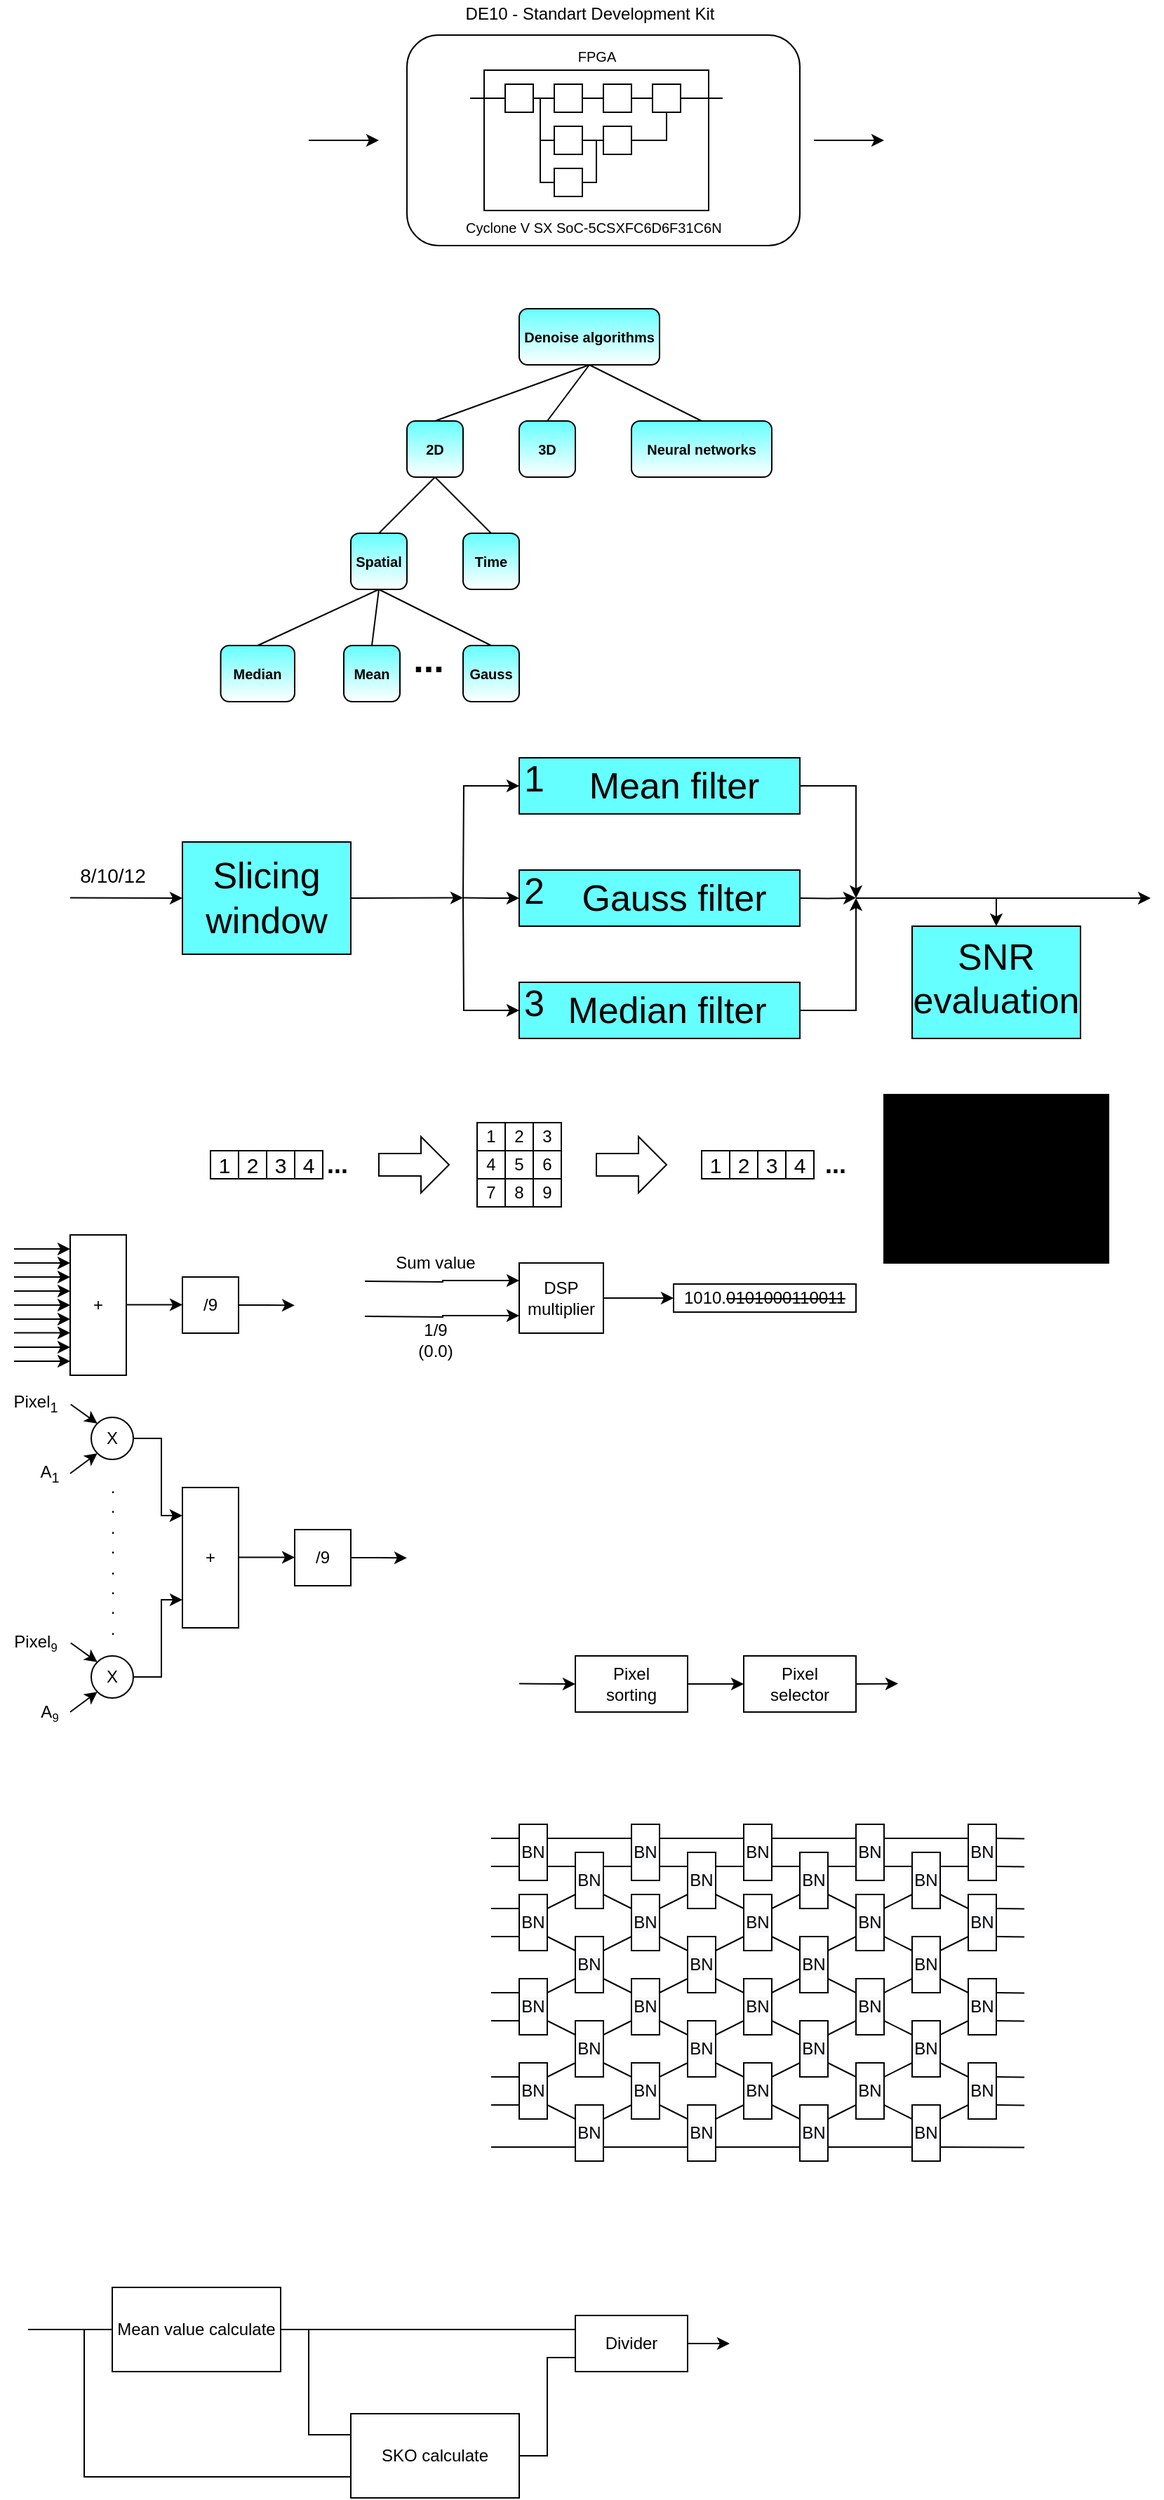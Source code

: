 <mxfile version="14.7.3" type="device"><diagram id="jrv_vGVZNx-6Bd09C2rQ" name="Page-1"><mxGraphModel dx="-1981" dy="298" grid="1" gridSize="10" guides="1" tooltips="1" connect="1" arrows="1" fold="1" page="1" pageScale="1" pageWidth="850" pageHeight="1100" math="0" shadow="0"><root><mxCell id="0"/><mxCell id="1" parent="0"/><mxCell id="NwHRlLFw4QqvUgIoEjXD-39" style="edgeStyle=orthogonalEdgeStyle;rounded=0;orthogonalLoop=1;jettySize=auto;html=1;exitX=0;exitY=0.5;exitDx=0;exitDy=0;endArrow=none;endFill=0;startArrow=classic;startFill=1;" parent="1" source="NwHRlLFw4QqvUgIoEjXD-2" edge="1"><mxGeometry relative="1" as="geometry"><mxPoint x="3130" y="160" as="targetPoint"/></mxGeometry></mxCell><mxCell id="NwHRlLFw4QqvUgIoEjXD-2" value="" style="shape=image;verticalLabelPosition=bottom;labelBackgroundColor=#ffffff;verticalAlign=top;aspect=fixed;imageAspect=0;image=http://pngimg.com/uploads/monitor/monitor_PNG101653.png;" parent="1" vertex="1"><mxGeometry x="3180" y="120" width="114.6" height="80" as="geometry"/></mxCell><mxCell id="NwHRlLFw4QqvUgIoEjXD-5" style="edgeStyle=orthogonalEdgeStyle;rounded=0;orthogonalLoop=1;jettySize=auto;html=1;" parent="1" edge="1"><mxGeometry relative="1" as="geometry"><mxPoint x="2820" y="160" as="targetPoint"/><mxPoint x="2770" y="160" as="sourcePoint"/></mxGeometry></mxCell><mxCell id="NwHRlLFw4QqvUgIoEjXD-4" value="" style="shape=image;verticalLabelPosition=bottom;labelBackgroundColor=#ffffff;verticalAlign=top;aspect=fixed;imageAspect=0;image=http://pngimg.com/uploads/web_camera/web_camera_PNG7982.png;" parent="1" vertex="1"><mxGeometry x="2700" y="122.96" width="64.54" height="74.08" as="geometry"/></mxCell><mxCell id="NwHRlLFw4QqvUgIoEjXD-7" value="" style="rounded=1;whiteSpace=wrap;html=1;" parent="1" vertex="1"><mxGeometry x="2840" y="85" width="280" height="150" as="geometry"/></mxCell><mxCell id="NwHRlLFw4QqvUgIoEjXD-8" value="DE10 - Standart Development Kit" style="text;html=1;align=center;verticalAlign=middle;resizable=0;points=[];autosize=1;strokeColor=none;" parent="1" vertex="1"><mxGeometry x="2875" y="60" width="190" height="20" as="geometry"/></mxCell><mxCell id="NwHRlLFw4QqvUgIoEjXD-11" value="FPGA" style="text;html=1;align=center;verticalAlign=middle;resizable=0;points=[];autosize=1;strokeColor=none;fontSize=10;" parent="1" vertex="1"><mxGeometry x="2955" y="90" width="40" height="20" as="geometry"/></mxCell><mxCell id="NwHRlLFw4QqvUgIoEjXD-31" value="" style="group" parent="1" vertex="1" connectable="0"><mxGeometry x="2885" y="110" width="185" height="120" as="geometry"/></mxCell><mxCell id="NwHRlLFw4QqvUgIoEjXD-13" value="" style="whiteSpace=wrap;html=1;" parent="NwHRlLFw4QqvUgIoEjXD-31" vertex="1"><mxGeometry x="10" width="160" height="100" as="geometry"/></mxCell><mxCell id="NwHRlLFw4QqvUgIoEjXD-30" style="edgeStyle=orthogonalEdgeStyle;rounded=0;orthogonalLoop=1;jettySize=auto;html=1;exitX=0;exitY=0.5;exitDx=0;exitDy=0;endArrow=none;endFill=0;" parent="NwHRlLFw4QqvUgIoEjXD-31" source="NwHRlLFw4QqvUgIoEjXD-14" edge="1"><mxGeometry relative="1" as="geometry"><mxPoint y="20.056" as="targetPoint"/></mxGeometry></mxCell><mxCell id="NwHRlLFw4QqvUgIoEjXD-14" value="" style="whiteSpace=wrap;html=1;" parent="NwHRlLFw4QqvUgIoEjXD-31" vertex="1"><mxGeometry x="25" y="10" width="20" height="20" as="geometry"/></mxCell><mxCell id="NwHRlLFw4QqvUgIoEjXD-15" value="" style="whiteSpace=wrap;html=1;" parent="NwHRlLFw4QqvUgIoEjXD-31" vertex="1"><mxGeometry x="60" y="10" width="20" height="20" as="geometry"/></mxCell><mxCell id="NwHRlLFw4QqvUgIoEjXD-21" style="edgeStyle=orthogonalEdgeStyle;rounded=0;orthogonalLoop=1;jettySize=auto;html=1;exitX=1;exitY=0.5;exitDx=0;exitDy=0;entryX=0;entryY=0.5;entryDx=0;entryDy=0;endArrow=none;endFill=0;" parent="NwHRlLFw4QqvUgIoEjXD-31" source="NwHRlLFw4QqvUgIoEjXD-14" target="NwHRlLFw4QqvUgIoEjXD-15" edge="1"><mxGeometry relative="1" as="geometry"/></mxCell><mxCell id="NwHRlLFw4QqvUgIoEjXD-16" value="" style="whiteSpace=wrap;html=1;" parent="NwHRlLFw4QqvUgIoEjXD-31" vertex="1"><mxGeometry x="95" y="10" width="20" height="20" as="geometry"/></mxCell><mxCell id="NwHRlLFw4QqvUgIoEjXD-26" style="edgeStyle=orthogonalEdgeStyle;rounded=0;orthogonalLoop=1;jettySize=auto;html=1;exitX=1;exitY=0.5;exitDx=0;exitDy=0;entryX=0;entryY=0.5;entryDx=0;entryDy=0;endArrow=none;endFill=0;" parent="NwHRlLFw4QqvUgIoEjXD-31" source="NwHRlLFw4QqvUgIoEjXD-15" target="NwHRlLFw4QqvUgIoEjXD-16" edge="1"><mxGeometry relative="1" as="geometry"/></mxCell><mxCell id="NwHRlLFw4QqvUgIoEjXD-29" style="edgeStyle=orthogonalEdgeStyle;rounded=0;orthogonalLoop=1;jettySize=auto;html=1;exitX=1;exitY=0.5;exitDx=0;exitDy=0;endArrow=none;endFill=0;" parent="NwHRlLFw4QqvUgIoEjXD-31" source="NwHRlLFw4QqvUgIoEjXD-17" edge="1"><mxGeometry relative="1" as="geometry"><mxPoint x="180" y="20.056" as="targetPoint"/></mxGeometry></mxCell><mxCell id="NwHRlLFw4QqvUgIoEjXD-17" value="" style="whiteSpace=wrap;html=1;" parent="NwHRlLFw4QqvUgIoEjXD-31" vertex="1"><mxGeometry x="130" y="10" width="20" height="20" as="geometry"/></mxCell><mxCell id="NwHRlLFw4QqvUgIoEjXD-28" style="edgeStyle=orthogonalEdgeStyle;rounded=0;orthogonalLoop=1;jettySize=auto;html=1;exitX=1;exitY=0.5;exitDx=0;exitDy=0;entryX=0;entryY=0.5;entryDx=0;entryDy=0;endArrow=none;endFill=0;" parent="NwHRlLFw4QqvUgIoEjXD-31" source="NwHRlLFw4QqvUgIoEjXD-16" target="NwHRlLFw4QqvUgIoEjXD-17" edge="1"><mxGeometry relative="1" as="geometry"/></mxCell><mxCell id="NwHRlLFw4QqvUgIoEjXD-25" style="edgeStyle=orthogonalEdgeStyle;rounded=0;orthogonalLoop=1;jettySize=auto;html=1;exitX=1;exitY=0.5;exitDx=0;exitDy=0;endArrow=none;endFill=0;" parent="NwHRlLFw4QqvUgIoEjXD-31" source="NwHRlLFw4QqvUgIoEjXD-18" edge="1"><mxGeometry relative="1" as="geometry"><mxPoint x="90" y="50.056" as="targetPoint"/></mxGeometry></mxCell><mxCell id="NwHRlLFw4QqvUgIoEjXD-18" value="" style="whiteSpace=wrap;html=1;" parent="NwHRlLFw4QqvUgIoEjXD-31" vertex="1"><mxGeometry x="60" y="40" width="20" height="20" as="geometry"/></mxCell><mxCell id="NwHRlLFw4QqvUgIoEjXD-22" style="edgeStyle=orthogonalEdgeStyle;rounded=0;orthogonalLoop=1;jettySize=auto;html=1;exitX=1;exitY=0.5;exitDx=0;exitDy=0;entryX=0;entryY=0.5;entryDx=0;entryDy=0;endArrow=none;endFill=0;" parent="NwHRlLFw4QqvUgIoEjXD-31" source="NwHRlLFw4QqvUgIoEjXD-14" target="NwHRlLFw4QqvUgIoEjXD-18" edge="1"><mxGeometry relative="1" as="geometry"><Array as="points"><mxPoint x="50" y="20"/><mxPoint x="50" y="50"/></Array></mxGeometry></mxCell><mxCell id="NwHRlLFw4QqvUgIoEjXD-19" value="" style="whiteSpace=wrap;html=1;" parent="NwHRlLFw4QqvUgIoEjXD-31" vertex="1"><mxGeometry x="60" y="70" width="20" height="20" as="geometry"/></mxCell><mxCell id="NwHRlLFw4QqvUgIoEjXD-23" style="edgeStyle=orthogonalEdgeStyle;rounded=0;orthogonalLoop=1;jettySize=auto;html=1;exitX=1;exitY=0.5;exitDx=0;exitDy=0;entryX=0;entryY=0.5;entryDx=0;entryDy=0;endArrow=none;endFill=0;" parent="NwHRlLFw4QqvUgIoEjXD-31" source="NwHRlLFw4QqvUgIoEjXD-14" target="NwHRlLFw4QqvUgIoEjXD-19" edge="1"><mxGeometry relative="1" as="geometry"><Array as="points"><mxPoint x="50" y="20"/><mxPoint x="50" y="80"/></Array></mxGeometry></mxCell><mxCell id="NwHRlLFw4QqvUgIoEjXD-27" style="edgeStyle=orthogonalEdgeStyle;rounded=0;orthogonalLoop=1;jettySize=auto;html=1;exitX=1;exitY=0.5;exitDx=0;exitDy=0;entryX=0.5;entryY=1;entryDx=0;entryDy=0;endArrow=none;endFill=0;" parent="NwHRlLFw4QqvUgIoEjXD-31" source="NwHRlLFw4QqvUgIoEjXD-20" target="NwHRlLFw4QqvUgIoEjXD-17" edge="1"><mxGeometry relative="1" as="geometry"/></mxCell><mxCell id="NwHRlLFw4QqvUgIoEjXD-20" value="" style="whiteSpace=wrap;html=1;" parent="NwHRlLFw4QqvUgIoEjXD-31" vertex="1"><mxGeometry x="95" y="40" width="20" height="20" as="geometry"/></mxCell><mxCell id="NwHRlLFw4QqvUgIoEjXD-24" style="edgeStyle=orthogonalEdgeStyle;rounded=0;orthogonalLoop=1;jettySize=auto;html=1;exitX=1;exitY=0.5;exitDx=0;exitDy=0;entryX=0;entryY=0.5;entryDx=0;entryDy=0;endArrow=none;endFill=0;" parent="NwHRlLFw4QqvUgIoEjXD-31" source="NwHRlLFw4QqvUgIoEjXD-19" target="NwHRlLFw4QqvUgIoEjXD-20" edge="1"><mxGeometry relative="1" as="geometry"><Array as="points"><mxPoint x="90" y="80"/><mxPoint x="90" y="50"/></Array></mxGeometry></mxCell><mxCell id="NwHRlLFw4QqvUgIoEjXD-40" value="&lt;span style=&quot;color: rgb(0, 0, 0); font-family: arial, &amp;quot;helvetica cy&amp;quot;, helvetica, &amp;quot;nimbus sans l&amp;quot;, sans-serif; font-size: 10px; font-style: normal; font-weight: 400; letter-spacing: normal; text-indent: 0px; text-transform: none; word-spacing: 0px; background-color: rgb(255, 255, 255); display: inline; float: none;&quot;&gt;Cyclone V SX SoC-5CSXFC6D6F31C6N&lt;/span&gt;" style="text;whiteSpace=wrap;html=1;fontSize=10;" parent="NwHRlLFw4QqvUgIoEjXD-31" vertex="1"><mxGeometry x="-5" y="100" width="190" height="20" as="geometry"/></mxCell><mxCell id="NwHRlLFw4QqvUgIoEjXD-45" style="rounded=0;orthogonalLoop=1;jettySize=auto;html=1;exitX=0.5;exitY=0;exitDx=0;exitDy=0;entryX=0.5;entryY=1;entryDx=0;entryDy=0;fontSize=10;startArrow=none;startFill=0;endArrow=none;endFill=0;" parent="1" source="NwHRlLFw4QqvUgIoEjXD-42" target="NwHRlLFw4QqvUgIoEjXD-41" edge="1"><mxGeometry relative="1" as="geometry"/></mxCell><mxCell id="NwHRlLFw4QqvUgIoEjXD-46" style="edgeStyle=none;rounded=0;orthogonalLoop=1;jettySize=auto;html=1;exitX=0.5;exitY=0;exitDx=0;exitDy=0;entryX=0.5;entryY=1;entryDx=0;entryDy=0;fontSize=10;startArrow=none;startFill=0;endArrow=none;endFill=0;" parent="1" source="NwHRlLFw4QqvUgIoEjXD-43" target="NwHRlLFw4QqvUgIoEjXD-41" edge="1"><mxGeometry relative="1" as="geometry"/></mxCell><mxCell id="NwHRlLFw4QqvUgIoEjXD-47" style="edgeStyle=none;rounded=0;orthogonalLoop=1;jettySize=auto;html=1;exitX=0.5;exitY=0;exitDx=0;exitDy=0;entryX=0.5;entryY=1;entryDx=0;entryDy=0;fontSize=10;startArrow=none;startFill=0;endArrow=none;endFill=0;" parent="1" source="NwHRlLFw4QqvUgIoEjXD-44" target="NwHRlLFw4QqvUgIoEjXD-41" edge="1"><mxGeometry relative="1" as="geometry"/></mxCell><mxCell id="NwHRlLFw4QqvUgIoEjXD-41" value="&lt;span style=&quot;&quot;&gt;Denoise algorithms&lt;/span&gt;" style="rounded=1;whiteSpace=wrap;html=1;fontSize=10;labelBackgroundColor=none;fillColor=#66FFFF;gradientColor=#ffffff;fontStyle=1" parent="1" vertex="1"><mxGeometry x="2920" y="280" width="100" height="40" as="geometry"/></mxCell><mxCell id="NwHRlLFw4QqvUgIoEjXD-50" style="edgeStyle=none;rounded=0;orthogonalLoop=1;jettySize=auto;html=1;exitX=0.5;exitY=0;exitDx=0;exitDy=0;entryX=0.5;entryY=1;entryDx=0;entryDy=0;fontSize=10;startArrow=none;startFill=0;endArrow=none;endFill=0;" parent="1" source="NwHRlLFw4QqvUgIoEjXD-48" target="NwHRlLFw4QqvUgIoEjXD-42" edge="1"><mxGeometry relative="1" as="geometry"/></mxCell><mxCell id="NwHRlLFw4QqvUgIoEjXD-51" style="edgeStyle=none;rounded=0;orthogonalLoop=1;jettySize=auto;html=1;exitX=0.5;exitY=0;exitDx=0;exitDy=0;entryX=0.5;entryY=1;entryDx=0;entryDy=0;fontSize=10;startArrow=none;startFill=0;endArrow=none;endFill=0;" parent="1" source="NwHRlLFw4QqvUgIoEjXD-49" target="NwHRlLFw4QqvUgIoEjXD-42" edge="1"><mxGeometry relative="1" as="geometry"/></mxCell><mxCell id="NwHRlLFw4QqvUgIoEjXD-42" value="2D" style="rounded=1;whiteSpace=wrap;html=1;fontSize=10;fontStyle=1;fillColor=#66FFFF;gradientColor=#ffffff;" parent="1" vertex="1"><mxGeometry x="2840" y="360" width="40" height="40" as="geometry"/></mxCell><mxCell id="NwHRlLFw4QqvUgIoEjXD-43" value="3D" style="rounded=1;whiteSpace=wrap;html=1;fontSize=10;fontStyle=1;fillColor=#66FFFF;gradientColor=#ffffff;" parent="1" vertex="1"><mxGeometry x="2920" y="360" width="40" height="40" as="geometry"/></mxCell><mxCell id="NwHRlLFw4QqvUgIoEjXD-44" value="Neural networks" style="rounded=1;whiteSpace=wrap;html=1;fontSize=10;fontStyle=1;fillColor=#66FFFF;gradientColor=#ffffff;" parent="1" vertex="1"><mxGeometry x="3000" y="360" width="100" height="40" as="geometry"/></mxCell><mxCell id="NwHRlLFw4QqvUgIoEjXD-55" style="edgeStyle=none;rounded=0;orthogonalLoop=1;jettySize=auto;html=1;exitX=0.5;exitY=0;exitDx=0;exitDy=0;entryX=0.5;entryY=1;entryDx=0;entryDy=0;fontSize=10;startArrow=none;startFill=0;endArrow=none;endFill=0;" parent="1" source="NwHRlLFw4QqvUgIoEjXD-52" target="NwHRlLFw4QqvUgIoEjXD-48" edge="1"><mxGeometry relative="1" as="geometry"/></mxCell><mxCell id="NwHRlLFw4QqvUgIoEjXD-56" style="edgeStyle=none;rounded=0;orthogonalLoop=1;jettySize=auto;html=1;exitX=0.5;exitY=0;exitDx=0;exitDy=0;entryX=0.5;entryY=1;entryDx=0;entryDy=0;fontSize=10;startArrow=none;startFill=0;endArrow=none;endFill=0;" parent="1" source="NwHRlLFw4QqvUgIoEjXD-53" target="NwHRlLFw4QqvUgIoEjXD-48" edge="1"><mxGeometry relative="1" as="geometry"/></mxCell><mxCell id="NwHRlLFw4QqvUgIoEjXD-57" style="edgeStyle=none;rounded=0;orthogonalLoop=1;jettySize=auto;html=1;exitX=0.5;exitY=0;exitDx=0;exitDy=0;entryX=0.5;entryY=1;entryDx=0;entryDy=0;fontSize=10;startArrow=none;startFill=0;endArrow=none;endFill=0;" parent="1" source="NwHRlLFw4QqvUgIoEjXD-54" target="NwHRlLFw4QqvUgIoEjXD-48" edge="1"><mxGeometry relative="1" as="geometry"/></mxCell><mxCell id="NwHRlLFw4QqvUgIoEjXD-48" value="Spatial" style="rounded=1;whiteSpace=wrap;html=1;fontSize=10;fontStyle=1;fillColor=#66FFFF;gradientColor=#ffffff;" parent="1" vertex="1"><mxGeometry x="2800" y="440" width="40" height="40" as="geometry"/></mxCell><mxCell id="NwHRlLFw4QqvUgIoEjXD-49" value="Time" style="rounded=1;whiteSpace=wrap;html=1;fontSize=10;fontStyle=1;fillColor=#66FFFF;gradientColor=#ffffff;" parent="1" vertex="1"><mxGeometry x="2880" y="440" width="40" height="40" as="geometry"/></mxCell><mxCell id="NwHRlLFw4QqvUgIoEjXD-52" value="Median" style="rounded=1;whiteSpace=wrap;html=1;fontSize=10;fontStyle=1;gradientColor=#ffffff;fillColor=#66FFFF;" parent="1" vertex="1"><mxGeometry x="2707.27" y="520" width="52.73" height="40" as="geometry"/></mxCell><mxCell id="NwHRlLFw4QqvUgIoEjXD-53" value="Mean" style="rounded=1;whiteSpace=wrap;html=1;fontSize=10;fontStyle=1;gradientColor=#ffffff;fillColor=#66FFFF;" parent="1" vertex="1"><mxGeometry x="2795" y="520" width="40" height="40" as="geometry"/></mxCell><mxCell id="NwHRlLFw4QqvUgIoEjXD-54" value="Gauss" style="rounded=1;whiteSpace=wrap;html=1;fontSize=10;fontStyle=1;gradientColor=#ffffff;fillColor=#66FFFF;" parent="1" vertex="1"><mxGeometry x="2880" y="520" width="40" height="40" as="geometry"/></mxCell><mxCell id="NwHRlLFw4QqvUgIoEjXD-58" value="..." style="text;html=1;align=center;verticalAlign=middle;resizable=0;points=[];autosize=1;strokeColor=none;fontSize=26;fontStyle=1" parent="1" vertex="1"><mxGeometry x="2835" y="510" width="40" height="40" as="geometry"/></mxCell><mxCell id="NwHRlLFw4QqvUgIoEjXD-60" style="edgeStyle=none;rounded=0;orthogonalLoop=1;jettySize=auto;html=1;exitX=0;exitY=0.5;exitDx=0;exitDy=0;fontSize=26;fontColor=#000000;startArrow=classic;startFill=1;endArrow=none;endFill=0;entryX=0;entryY=0.5;entryDx=0;entryDy=0;" parent="1" source="NwHRlLFw4QqvUgIoEjXD-59" edge="1"><mxGeometry relative="1" as="geometry"><mxPoint x="2600" y="699.793" as="targetPoint"/></mxGeometry></mxCell><mxCell id="NwHRlLFw4QqvUgIoEjXD-62" style="edgeStyle=none;rounded=0;orthogonalLoop=1;jettySize=auto;html=1;exitX=1;exitY=0.5;exitDx=0;exitDy=0;fontSize=26;fontColor=#000000;startArrow=classic;startFill=1;endArrow=none;endFill=0;entryX=1;entryY=0.5;entryDx=0;entryDy=0;" parent="1" target="NwHRlLFw4QqvUgIoEjXD-59" edge="1"><mxGeometry relative="1" as="geometry"><mxPoint x="2880" y="699.793" as="sourcePoint"/></mxGeometry></mxCell><mxCell id="NwHRlLFw4QqvUgIoEjXD-59" value="Slicing window" style="whiteSpace=wrap;html=1;labelBackgroundColor=none;fontSize=26;fontColor=#000000;fillColor=#66FFFF;" parent="1" vertex="1"><mxGeometry x="2680" y="660" width="120" height="80" as="geometry"/></mxCell><mxCell id="NwHRlLFw4QqvUgIoEjXD-61" value="&lt;font style=&quot;font-size: 14px&quot;&gt;8/10/12&lt;/font&gt;" style="text;html=1;align=center;verticalAlign=middle;resizable=0;points=[];autosize=1;strokeColor=none;fontSize=26;fontColor=#000000;" parent="1" vertex="1"><mxGeometry x="2600" y="660" width="60" height="40" as="geometry"/></mxCell><mxCell id="NwHRlLFw4QqvUgIoEjXD-69" style="edgeStyle=orthogonalEdgeStyle;rounded=0;orthogonalLoop=1;jettySize=auto;html=1;exitX=0;exitY=0.5;exitDx=0;exitDy=0;fontSize=26;fontColor=#000000;startArrow=classic;startFill=1;endArrow=none;endFill=0;" parent="1" source="NwHRlLFw4QqvUgIoEjXD-63" edge="1"><mxGeometry relative="1" as="geometry"><mxPoint x="2880" y="700" as="targetPoint"/></mxGeometry></mxCell><mxCell id="NwHRlLFw4QqvUgIoEjXD-72" style="edgeStyle=orthogonalEdgeStyle;rounded=0;orthogonalLoop=1;jettySize=auto;html=1;fontSize=26;fontColor=#000000;startArrow=classic;startFill=1;endArrow=none;endFill=0;entryX=1;entryY=0.5;entryDx=0;entryDy=0;" parent="1" target="NwHRlLFw4QqvUgIoEjXD-63" edge="1"><mxGeometry relative="1" as="geometry"><mxPoint x="3160" y="700" as="sourcePoint"/><Array as="points"><mxPoint x="3160" y="620"/></Array></mxGeometry></mxCell><mxCell id="NwHRlLFw4QqvUgIoEjXD-63" value="1" style="rounded=0;whiteSpace=wrap;html=1;labelBackgroundColor=none;fontSize=26;fontColor=#000000;fillColor=#66FFFF;gradientColor=none;verticalAlign=bottom;labelPosition=left;verticalLabelPosition=top;align=right;spacingLeft=0;spacingBottom=-33;spacingRight=-20;" parent="1" vertex="1"><mxGeometry x="2920" y="600" width="200" height="40" as="geometry"/></mxCell><mxCell id="NwHRlLFw4QqvUgIoEjXD-64" value="Mean filter" style="text;html=1;align=center;verticalAlign=middle;resizable=0;points=[];autosize=1;strokeColor=none;fontSize=26;fontColor=#000000;" parent="1" vertex="1"><mxGeometry x="2960" y="600" width="140" height="40" as="geometry"/></mxCell><mxCell id="NwHRlLFw4QqvUgIoEjXD-70" style="edgeStyle=orthogonalEdgeStyle;rounded=0;orthogonalLoop=1;jettySize=auto;html=1;exitX=0;exitY=0.5;exitDx=0;exitDy=0;fontSize=26;fontColor=#000000;startArrow=classic;startFill=1;endArrow=none;endFill=0;" parent="1" source="NwHRlLFw4QqvUgIoEjXD-65" edge="1"><mxGeometry relative="1" as="geometry"><mxPoint x="2880" y="699.793" as="targetPoint"/></mxGeometry></mxCell><mxCell id="NwHRlLFw4QqvUgIoEjXD-74" style="edgeStyle=orthogonalEdgeStyle;rounded=0;orthogonalLoop=1;jettySize=auto;html=1;exitX=1;exitY=0.5;exitDx=0;exitDy=0;fontSize=26;fontColor=#000000;startArrow=classic;startFill=1;endArrow=none;endFill=0;entryX=1;entryY=0.5;entryDx=0;entryDy=0;" parent="1" target="NwHRlLFw4QqvUgIoEjXD-65" edge="1"><mxGeometry relative="1" as="geometry"><mxPoint x="3160" y="699.793" as="sourcePoint"/></mxGeometry></mxCell><mxCell id="NwHRlLFw4QqvUgIoEjXD-65" value="2" style="rounded=0;whiteSpace=wrap;html=1;labelBackgroundColor=none;fontSize=26;fontColor=#000000;fillColor=#66FFFF;gradientColor=none;verticalAlign=bottom;labelPosition=left;verticalLabelPosition=top;align=right;spacingLeft=0;spacingBottom=-33;spacingRight=-20;" parent="1" vertex="1"><mxGeometry x="2920" y="680" width="200" height="40" as="geometry"/></mxCell><mxCell id="NwHRlLFw4QqvUgIoEjXD-71" style="edgeStyle=orthogonalEdgeStyle;rounded=0;orthogonalLoop=1;jettySize=auto;html=1;exitX=0;exitY=0.5;exitDx=0;exitDy=0;fontSize=26;fontColor=#000000;startArrow=classic;startFill=1;endArrow=none;endFill=0;" parent="1" source="NwHRlLFw4QqvUgIoEjXD-66" edge="1"><mxGeometry relative="1" as="geometry"><mxPoint x="2880" y="700" as="targetPoint"/></mxGeometry></mxCell><mxCell id="NwHRlLFw4QqvUgIoEjXD-73" style="edgeStyle=orthogonalEdgeStyle;rounded=0;orthogonalLoop=1;jettySize=auto;html=1;exitX=1;exitY=0.5;exitDx=0;exitDy=0;fontSize=26;fontColor=#000000;startArrow=classic;startFill=1;endArrow=none;endFill=0;entryX=1;entryY=0.5;entryDx=0;entryDy=0;" parent="1" target="NwHRlLFw4QqvUgIoEjXD-66" edge="1"><mxGeometry relative="1" as="geometry"><mxPoint x="3160" y="700" as="sourcePoint"/><Array as="points"><mxPoint x="3160" y="780"/></Array></mxGeometry></mxCell><mxCell id="NwHRlLFw4QqvUgIoEjXD-66" value="3" style="rounded=0;whiteSpace=wrap;html=1;labelBackgroundColor=none;fontSize=26;fontColor=#000000;fillColor=#66FFFF;gradientColor=none;verticalAlign=bottom;labelPosition=left;verticalLabelPosition=top;align=right;spacingLeft=0;spacingBottom=-33;spacingRight=-20;" parent="1" vertex="1"><mxGeometry x="2920" y="760" width="200" height="40" as="geometry"/></mxCell><mxCell id="NwHRlLFw4QqvUgIoEjXD-67" value="Gauss filter" style="text;html=1;align=center;verticalAlign=middle;resizable=0;points=[];autosize=1;strokeColor=none;fontSize=26;fontColor=#000000;" parent="1" vertex="1"><mxGeometry x="2955" y="680" width="150" height="40" as="geometry"/></mxCell><mxCell id="NwHRlLFw4QqvUgIoEjXD-68" value="Median filter" style="text;html=1;align=center;verticalAlign=middle;resizable=0;points=[];autosize=1;strokeColor=none;fontSize=26;fontColor=#000000;" parent="1" vertex="1"><mxGeometry x="2945" y="760" width="160" height="40" as="geometry"/></mxCell><mxCell id="NwHRlLFw4QqvUgIoEjXD-76" style="edgeStyle=orthogonalEdgeStyle;rounded=0;orthogonalLoop=1;jettySize=auto;html=1;exitX=0.5;exitY=0;exitDx=0;exitDy=0;fontSize=26;fontColor=#000000;startArrow=classic;startFill=1;endArrow=none;endFill=0;" parent="1" source="NwHRlLFw4QqvUgIoEjXD-75" edge="1"><mxGeometry relative="1" as="geometry"><mxPoint x="3160" y="700" as="targetPoint"/><Array as="points"><mxPoint x="3260" y="700"/></Array></mxGeometry></mxCell><mxCell id="NwHRlLFw4QqvUgIoEjXD-75" value="SNR&lt;br&gt;evaluation" style="rounded=0;whiteSpace=wrap;html=1;labelBackgroundColor=none;fontSize=26;fontColor=#000000;fillColor=#66FFFF;gradientColor=none;verticalAlign=top;" parent="1" vertex="1"><mxGeometry x="3200" y="720" width="120" height="80" as="geometry"/></mxCell><mxCell id="NwHRlLFw4QqvUgIoEjXD-77" value="" style="endArrow=classic;html=1;fontSize=26;fontColor=#000000;" parent="1" edge="1"><mxGeometry width="50" height="50" relative="1" as="geometry"><mxPoint x="3260" y="700" as="sourcePoint"/><mxPoint x="3370" y="700" as="targetPoint"/></mxGeometry></mxCell><mxCell id="kUmRFxHklZRtMCpKayQR-17" value="" style="group" parent="1" vertex="1" connectable="0"><mxGeometry x="2890" y="860" width="60" height="60" as="geometry"/></mxCell><mxCell id="kUmRFxHklZRtMCpKayQR-6" value="" style="rounded=0;whiteSpace=wrap;html=1;" parent="kUmRFxHklZRtMCpKayQR-17" vertex="1"><mxGeometry width="60" height="60" as="geometry"/></mxCell><mxCell id="kUmRFxHklZRtMCpKayQR-8" value="1" style="rounded=0;whiteSpace=wrap;html=1;" parent="kUmRFxHklZRtMCpKayQR-17" vertex="1"><mxGeometry width="20" height="20" as="geometry"/></mxCell><mxCell id="kUmRFxHklZRtMCpKayQR-9" value="2" style="rounded=0;whiteSpace=wrap;html=1;" parent="kUmRFxHklZRtMCpKayQR-17" vertex="1"><mxGeometry x="20" width="20" height="20" as="geometry"/></mxCell><mxCell id="kUmRFxHklZRtMCpKayQR-10" value="3" style="rounded=0;whiteSpace=wrap;html=1;" parent="kUmRFxHklZRtMCpKayQR-17" vertex="1"><mxGeometry x="40" width="20" height="20" as="geometry"/></mxCell><mxCell id="kUmRFxHklZRtMCpKayQR-11" value="4" style="rounded=0;whiteSpace=wrap;html=1;" parent="kUmRFxHklZRtMCpKayQR-17" vertex="1"><mxGeometry y="20" width="20" height="20" as="geometry"/></mxCell><mxCell id="kUmRFxHklZRtMCpKayQR-12" value="5" style="rounded=0;whiteSpace=wrap;html=1;" parent="kUmRFxHklZRtMCpKayQR-17" vertex="1"><mxGeometry x="20" y="20" width="20" height="20" as="geometry"/></mxCell><mxCell id="kUmRFxHklZRtMCpKayQR-13" value="6" style="rounded=0;whiteSpace=wrap;html=1;" parent="kUmRFxHklZRtMCpKayQR-17" vertex="1"><mxGeometry x="40" y="20" width="20" height="20" as="geometry"/></mxCell><mxCell id="kUmRFxHklZRtMCpKayQR-14" value="7" style="rounded=0;whiteSpace=wrap;html=1;" parent="kUmRFxHklZRtMCpKayQR-17" vertex="1"><mxGeometry y="40" width="20" height="20" as="geometry"/></mxCell><mxCell id="kUmRFxHklZRtMCpKayQR-15" value="8" style="rounded=0;whiteSpace=wrap;html=1;" parent="kUmRFxHklZRtMCpKayQR-17" vertex="1"><mxGeometry x="20" y="40" width="20" height="20" as="geometry"/></mxCell><mxCell id="kUmRFxHklZRtMCpKayQR-16" value="9" style="rounded=0;whiteSpace=wrap;html=1;" parent="kUmRFxHklZRtMCpKayQR-17" vertex="1"><mxGeometry x="40" y="40" width="20" height="20" as="geometry"/></mxCell><mxCell id="kUmRFxHklZRtMCpKayQR-43" value="" style="group" parent="1" vertex="1" connectable="0"><mxGeometry x="3180" y="840" width="160" height="120" as="geometry"/></mxCell><mxCell id="kUmRFxHklZRtMCpKayQR-40" value="" style="whiteSpace=wrap;html=1;fillColor=#000000;" parent="kUmRFxHklZRtMCpKayQR-43" vertex="1"><mxGeometry width="160" height="120" as="geometry"/></mxCell><mxCell id="kUmRFxHklZRtMCpKayQR-42" value="" style="shape=image;verticalLabelPosition=bottom;labelBackgroundColor=#ffffff;verticalAlign=top;aspect=fixed;imageAspect=0;image=https://million-wallpapers.ru/wallpapers/3/55/537805121054309/britanskij-kot-okrasa.jpg;" parent="kUmRFxHklZRtMCpKayQR-43" vertex="1"><mxGeometry x="11" y="16.88" width="138" height="86.25" as="geometry"/></mxCell><mxCell id="kUmRFxHklZRtMCpKayQR-69" value="" style="group" parent="1" vertex="1" connectable="0"><mxGeometry x="3050" y="880" width="110" height="20" as="geometry"/></mxCell><mxCell id="kUmRFxHklZRtMCpKayQR-68" value="&lt;b&gt;&lt;font style=&quot;font-size: 18px&quot;&gt;...&lt;/font&gt;&lt;/b&gt;" style="text;html=1;align=center;verticalAlign=middle;resizable=0;points=[];autosize=1;strokeColor=none;" parent="kUmRFxHklZRtMCpKayQR-69" vertex="1"><mxGeometry x="80" width="30" height="20" as="geometry"/></mxCell><mxCell id="kUmRFxHklZRtMCpKayQR-59" value="&lt;font style=&quot;font-size: 15px&quot;&gt;1&lt;/font&gt;" style="whiteSpace=wrap;html=1;labelBackgroundColor=none;fontSize=26;fontColor=#000000;gradientColor=none;verticalAlign=top;fillColor=#FFFFFF;spacingTop=-15;" parent="kUmRFxHklZRtMCpKayQR-69" vertex="1"><mxGeometry width="20" height="20" as="geometry"/></mxCell><mxCell id="kUmRFxHklZRtMCpKayQR-60" value="&lt;font style=&quot;font-size: 15px&quot;&gt;2&lt;/font&gt;" style="whiteSpace=wrap;html=1;labelBackgroundColor=none;fontSize=26;fontColor=#000000;gradientColor=none;verticalAlign=top;fillColor=#FFFFFF;spacingTop=-15;" parent="kUmRFxHklZRtMCpKayQR-69" vertex="1"><mxGeometry x="20" width="20" height="20" as="geometry"/></mxCell><mxCell id="kUmRFxHklZRtMCpKayQR-61" value="&lt;font style=&quot;font-size: 15px&quot;&gt;3&lt;/font&gt;" style="whiteSpace=wrap;html=1;labelBackgroundColor=none;fontSize=26;fontColor=#000000;gradientColor=none;verticalAlign=top;fillColor=#FFFFFF;spacingTop=-15;" parent="kUmRFxHklZRtMCpKayQR-69" vertex="1"><mxGeometry x="40" width="20" height="20" as="geometry"/></mxCell><mxCell id="kUmRFxHklZRtMCpKayQR-63" value="&lt;font style=&quot;font-size: 15px&quot;&gt;4&lt;/font&gt;" style="whiteSpace=wrap;html=1;labelBackgroundColor=none;fontSize=26;fontColor=#000000;gradientColor=none;verticalAlign=top;fillColor=#FFFFFF;spacingTop=-15;" parent="kUmRFxHklZRtMCpKayQR-69" vertex="1"><mxGeometry x="60" width="20" height="20" as="geometry"/></mxCell><mxCell id="kUmRFxHklZRtMCpKayQR-70" value="" style="shape=singleArrow;whiteSpace=wrap;html=1;arrowWidth=0.4;arrowSize=0.4;fillColor=#FFFFFF;" parent="1" vertex="1"><mxGeometry x="2975" y="870" width="50" height="40" as="geometry"/></mxCell><mxCell id="kUmRFxHklZRtMCpKayQR-71" value="" style="shape=singleArrow;whiteSpace=wrap;html=1;arrowWidth=0.4;arrowSize=0.4;fillColor=#FFFFFF;" parent="1" vertex="1"><mxGeometry x="2820" y="870" width="50" height="40" as="geometry"/></mxCell><mxCell id="NwHRlLFw4QqvUgIoEjXD-78" value="&lt;font style=&quot;font-size: 15px&quot;&gt;1&lt;/font&gt;" style="whiteSpace=wrap;html=1;labelBackgroundColor=none;fontSize=26;fontColor=#000000;gradientColor=none;verticalAlign=top;fillColor=#FFFFFF;spacingTop=-15;" parent="1" vertex="1"><mxGeometry x="2700" y="880" width="20" height="20" as="geometry"/></mxCell><mxCell id="NwHRlLFw4QqvUgIoEjXD-84" value="&lt;font style=&quot;font-size: 15px&quot;&gt;2&lt;/font&gt;" style="whiteSpace=wrap;html=1;labelBackgroundColor=none;fontSize=26;fontColor=#000000;gradientColor=none;verticalAlign=top;fillColor=#FFFFFF;spacingTop=-15;" parent="1" vertex="1"><mxGeometry x="2720" y="880" width="20" height="20" as="geometry"/></mxCell><mxCell id="NwHRlLFw4QqvUgIoEjXD-85" value="&lt;font style=&quot;font-size: 15px&quot;&gt;3&lt;/font&gt;" style="whiteSpace=wrap;html=1;labelBackgroundColor=none;fontSize=26;fontColor=#000000;gradientColor=none;verticalAlign=top;fillColor=#FFFFFF;spacingTop=-15;" parent="1" vertex="1"><mxGeometry x="2740" y="880" width="20" height="20" as="geometry"/></mxCell><mxCell id="kUmRFxHklZRtMCpKayQR-1" value="&lt;font style=&quot;font-size: 15px&quot;&gt;4&lt;/font&gt;" style="whiteSpace=wrap;html=1;labelBackgroundColor=none;fontSize=26;fontColor=#000000;gradientColor=none;verticalAlign=top;fillColor=#FFFFFF;spacingTop=-15;" parent="1" vertex="1"><mxGeometry x="2760" y="880" width="20" height="20" as="geometry"/></mxCell><mxCell id="kUmRFxHklZRtMCpKayQR-45" value="&lt;b&gt;&lt;font style=&quot;font-size: 18px&quot;&gt;...&lt;/font&gt;&lt;/b&gt;" style="text;html=1;align=center;verticalAlign=middle;resizable=0;points=[];autosize=1;strokeColor=none;" parent="1" vertex="1"><mxGeometry x="2775" y="880" width="30" height="20" as="geometry"/></mxCell><mxCell id="iIVL9X5-HRhbb2DNPi1H-1" value="+" style="whiteSpace=wrap;html=1;fillColor=#FFFFFF;" vertex="1" parent="1"><mxGeometry x="2600" y="940" width="40" height="100" as="geometry"/></mxCell><mxCell id="iIVL9X5-HRhbb2DNPi1H-2" value="" style="endArrow=classic;html=1;" edge="1" parent="1"><mxGeometry width="50" height="50" relative="1" as="geometry"><mxPoint x="2640" y="989.76" as="sourcePoint"/><mxPoint x="2680" y="989.76" as="targetPoint"/></mxGeometry></mxCell><mxCell id="iIVL9X5-HRhbb2DNPi1H-3" value="" style="endArrow=classic;html=1;" edge="1" parent="1"><mxGeometry width="50" height="50" relative="1" as="geometry"><mxPoint x="2560" y="950" as="sourcePoint"/><mxPoint x="2600" y="950" as="targetPoint"/><Array as="points"><mxPoint x="2590" y="950"/></Array></mxGeometry></mxCell><mxCell id="iIVL9X5-HRhbb2DNPi1H-4" value="" style="endArrow=classic;html=1;" edge="1" parent="1"><mxGeometry width="50" height="50" relative="1" as="geometry"><mxPoint x="2560" y="960" as="sourcePoint"/><mxPoint x="2600" y="960" as="targetPoint"/></mxGeometry></mxCell><mxCell id="iIVL9X5-HRhbb2DNPi1H-5" value="" style="endArrow=classic;html=1;" edge="1" parent="1"><mxGeometry width="50" height="50" relative="1" as="geometry"><mxPoint x="2560" y="970" as="sourcePoint"/><mxPoint x="2600" y="970" as="targetPoint"/></mxGeometry></mxCell><mxCell id="iIVL9X5-HRhbb2DNPi1H-6" value="" style="endArrow=classic;html=1;" edge="1" parent="1"><mxGeometry width="50" height="50" relative="1" as="geometry"><mxPoint x="2560" y="980" as="sourcePoint"/><mxPoint x="2600" y="980" as="targetPoint"/></mxGeometry></mxCell><mxCell id="iIVL9X5-HRhbb2DNPi1H-7" value="" style="endArrow=classic;html=1;" edge="1" parent="1"><mxGeometry width="50" height="50" relative="1" as="geometry"><mxPoint x="2560" y="990" as="sourcePoint"/><mxPoint x="2600" y="990" as="targetPoint"/></mxGeometry></mxCell><mxCell id="iIVL9X5-HRhbb2DNPi1H-8" value="" style="endArrow=classic;html=1;" edge="1" parent="1"><mxGeometry width="50" height="50" relative="1" as="geometry"><mxPoint x="2560" y="1000" as="sourcePoint"/><mxPoint x="2600" y="1000" as="targetPoint"/></mxGeometry></mxCell><mxCell id="iIVL9X5-HRhbb2DNPi1H-9" value="" style="endArrow=classic;html=1;" edge="1" parent="1"><mxGeometry width="50" height="50" relative="1" as="geometry"><mxPoint x="2560" y="1009.76" as="sourcePoint"/><mxPoint x="2600" y="1009.76" as="targetPoint"/></mxGeometry></mxCell><mxCell id="iIVL9X5-HRhbb2DNPi1H-10" value="" style="endArrow=classic;html=1;" edge="1" parent="1"><mxGeometry width="50" height="50" relative="1" as="geometry"><mxPoint x="2560" y="1020" as="sourcePoint"/><mxPoint x="2600" y="1020" as="targetPoint"/></mxGeometry></mxCell><mxCell id="iIVL9X5-HRhbb2DNPi1H-11" value="" style="endArrow=classic;html=1;" edge="1" parent="1"><mxGeometry width="50" height="50" relative="1" as="geometry"><mxPoint x="2560" y="1030" as="sourcePoint"/><mxPoint x="2600" y="1030" as="targetPoint"/></mxGeometry></mxCell><mxCell id="iIVL9X5-HRhbb2DNPi1H-13" style="edgeStyle=orthogonalEdgeStyle;rounded=0;orthogonalLoop=1;jettySize=auto;html=1;exitX=1;exitY=0.5;exitDx=0;exitDy=0;" edge="1" parent="1" source="iIVL9X5-HRhbb2DNPi1H-12"><mxGeometry relative="1" as="geometry"><mxPoint x="2760" y="990.238" as="targetPoint"/></mxGeometry></mxCell><mxCell id="iIVL9X5-HRhbb2DNPi1H-12" value="/9" style="whiteSpace=wrap;html=1;fillColor=#FFFFFF;" vertex="1" parent="1"><mxGeometry x="2680" y="970" width="40" height="40" as="geometry"/></mxCell><mxCell id="iIVL9X5-HRhbb2DNPi1H-15" style="edgeStyle=orthogonalEdgeStyle;rounded=0;orthogonalLoop=1;jettySize=auto;html=1;exitX=1;exitY=0.5;exitDx=0;exitDy=0;" edge="1" parent="1" source="iIVL9X5-HRhbb2DNPi1H-14"><mxGeometry relative="1" as="geometry"><mxPoint x="3030" y="985" as="targetPoint"/></mxGeometry></mxCell><mxCell id="iIVL9X5-HRhbb2DNPi1H-16" style="edgeStyle=orthogonalEdgeStyle;rounded=0;orthogonalLoop=1;jettySize=auto;html=1;entryX=0;entryY=0.25;entryDx=0;entryDy=0;" edge="1" parent="1" target="iIVL9X5-HRhbb2DNPi1H-14"><mxGeometry relative="1" as="geometry"><mxPoint x="2810" y="973" as="sourcePoint"/></mxGeometry></mxCell><mxCell id="iIVL9X5-HRhbb2DNPi1H-18" style="edgeStyle=orthogonalEdgeStyle;rounded=0;orthogonalLoop=1;jettySize=auto;html=1;entryX=0;entryY=0.75;entryDx=0;entryDy=0;" edge="1" parent="1" target="iIVL9X5-HRhbb2DNPi1H-14"><mxGeometry relative="1" as="geometry"><mxPoint x="2810" y="998" as="sourcePoint"/></mxGeometry></mxCell><mxCell id="iIVL9X5-HRhbb2DNPi1H-14" value="DSP&lt;br&gt;multiplier" style="whiteSpace=wrap;html=1;fillColor=#FFFFFF;" vertex="1" parent="1"><mxGeometry x="2920" y="960" width="60" height="50" as="geometry"/></mxCell><mxCell id="iIVL9X5-HRhbb2DNPi1H-17" value="Sum value" style="text;html=1;align=center;verticalAlign=middle;resizable=0;points=[];autosize=1;strokeColor=none;" vertex="1" parent="1"><mxGeometry x="2825" y="950" width="70" height="20" as="geometry"/></mxCell><mxCell id="iIVL9X5-HRhbb2DNPi1H-19" value="1/9&lt;br&gt;(0.0)" style="text;html=1;align=center;verticalAlign=middle;resizable=0;points=[];autosize=1;strokeColor=none;" vertex="1" parent="1"><mxGeometry x="2800" y="1000" width="120" height="30" as="geometry"/></mxCell><mxCell id="iIVL9X5-HRhbb2DNPi1H-20" value="1010.&lt;strike&gt;0101000110011&lt;/strike&gt;" style="whiteSpace=wrap;html=1;fillColor=#FFFFFF;" vertex="1" parent="1"><mxGeometry x="3030" y="975" width="130" height="20" as="geometry"/></mxCell><mxCell id="iIVL9X5-HRhbb2DNPi1H-21" value="+" style="whiteSpace=wrap;html=1;fillColor=#FFFFFF;" vertex="1" parent="1"><mxGeometry x="2680" y="1120" width="40" height="100" as="geometry"/></mxCell><mxCell id="iIVL9X5-HRhbb2DNPi1H-22" value="" style="endArrow=classic;html=1;" edge="1" parent="1"><mxGeometry width="50" height="50" relative="1" as="geometry"><mxPoint x="2720" y="1169.76" as="sourcePoint"/><mxPoint x="2760" y="1169.76" as="targetPoint"/></mxGeometry></mxCell><mxCell id="iIVL9X5-HRhbb2DNPi1H-32" style="edgeStyle=orthogonalEdgeStyle;rounded=0;orthogonalLoop=1;jettySize=auto;html=1;exitX=1;exitY=0.5;exitDx=0;exitDy=0;" edge="1" parent="1" source="iIVL9X5-HRhbb2DNPi1H-33"><mxGeometry relative="1" as="geometry"><mxPoint x="2840" y="1170.238" as="targetPoint"/></mxGeometry></mxCell><mxCell id="iIVL9X5-HRhbb2DNPi1H-33" value="/9" style="whiteSpace=wrap;html=1;fillColor=#FFFFFF;" vertex="1" parent="1"><mxGeometry x="2760" y="1150" width="40" height="40" as="geometry"/></mxCell><mxCell id="iIVL9X5-HRhbb2DNPi1H-37" style="edgeStyle=orthogonalEdgeStyle;rounded=0;orthogonalLoop=1;jettySize=auto;html=1;exitX=1;exitY=0.5;exitDx=0;exitDy=0;entryX=-0.002;entryY=0.2;entryDx=0;entryDy=0;entryPerimeter=0;" edge="1" parent="1" source="iIVL9X5-HRhbb2DNPi1H-35" target="iIVL9X5-HRhbb2DNPi1H-21"><mxGeometry relative="1" as="geometry"><Array as="points"><mxPoint x="2665" y="1085"/><mxPoint x="2665" y="1140"/></Array></mxGeometry></mxCell><mxCell id="iIVL9X5-HRhbb2DNPi1H-38" style="rounded=0;orthogonalLoop=1;jettySize=auto;html=1;entryX=0;entryY=0;entryDx=0;entryDy=0;exitX=1.008;exitY=0.536;exitDx=0;exitDy=0;exitPerimeter=0;" edge="1" parent="1" source="iIVL9X5-HRhbb2DNPi1H-41" target="iIVL9X5-HRhbb2DNPi1H-35"><mxGeometry relative="1" as="geometry"><mxPoint x="2590" y="1060" as="sourcePoint"/></mxGeometry></mxCell><mxCell id="iIVL9X5-HRhbb2DNPi1H-39" style="edgeStyle=none;rounded=0;orthogonalLoop=1;jettySize=auto;html=1;entryX=0;entryY=1;entryDx=0;entryDy=0;" edge="1" parent="1" target="iIVL9X5-HRhbb2DNPi1H-35"><mxGeometry relative="1" as="geometry"><mxPoint x="2600" y="1110" as="sourcePoint"/></mxGeometry></mxCell><mxCell id="iIVL9X5-HRhbb2DNPi1H-35" value="X" style="ellipse;whiteSpace=wrap;html=1;aspect=fixed;fillColor=#FFFFFF;" vertex="1" parent="1"><mxGeometry x="2615" y="1070" width="30" height="30" as="geometry"/></mxCell><mxCell id="iIVL9X5-HRhbb2DNPi1H-40" value="A&lt;sub&gt;1&lt;/sub&gt;" style="text;html=1;align=center;verticalAlign=middle;resizable=0;points=[];autosize=1;strokeColor=none;" vertex="1" parent="1"><mxGeometry x="2570" y="1100" width="30" height="20" as="geometry"/></mxCell><mxCell id="iIVL9X5-HRhbb2DNPi1H-41" value="Pixel&lt;sub&gt;1&lt;/sub&gt;" style="text;html=1;align=center;verticalAlign=middle;resizable=0;points=[];autosize=1;strokeColor=none;" vertex="1" parent="1"><mxGeometry x="2550" y="1050" width="50" height="20" as="geometry"/></mxCell><mxCell id="iIVL9X5-HRhbb2DNPi1H-42" style="edgeStyle=orthogonalEdgeStyle;rounded=0;orthogonalLoop=1;jettySize=auto;html=1;exitX=1;exitY=0.5;exitDx=0;exitDy=0;" edge="1" parent="1" source="iIVL9X5-HRhbb2DNPi1H-45"><mxGeometry relative="1" as="geometry"><mxPoint x="2680" y="1200" as="targetPoint"/><Array as="points"><mxPoint x="2665" y="1255"/><mxPoint x="2665" y="1200"/></Array></mxGeometry></mxCell><mxCell id="iIVL9X5-HRhbb2DNPi1H-43" style="rounded=0;orthogonalLoop=1;jettySize=auto;html=1;entryX=0;entryY=0;entryDx=0;entryDy=0;exitX=1.008;exitY=0.536;exitDx=0;exitDy=0;exitPerimeter=0;" edge="1" parent="1" source="iIVL9X5-HRhbb2DNPi1H-47" target="iIVL9X5-HRhbb2DNPi1H-45"><mxGeometry relative="1" as="geometry"><mxPoint x="2590" y="1230" as="sourcePoint"/></mxGeometry></mxCell><mxCell id="iIVL9X5-HRhbb2DNPi1H-44" style="edgeStyle=none;rounded=0;orthogonalLoop=1;jettySize=auto;html=1;entryX=0;entryY=1;entryDx=0;entryDy=0;" edge="1" parent="1" target="iIVL9X5-HRhbb2DNPi1H-45"><mxGeometry relative="1" as="geometry"><mxPoint x="2600" y="1280" as="sourcePoint"/></mxGeometry></mxCell><mxCell id="iIVL9X5-HRhbb2DNPi1H-45" value="X" style="ellipse;whiteSpace=wrap;html=1;aspect=fixed;fillColor=#FFFFFF;" vertex="1" parent="1"><mxGeometry x="2615" y="1240" width="30" height="30" as="geometry"/></mxCell><mxCell id="iIVL9X5-HRhbb2DNPi1H-46" value="A&lt;span style=&quot;font-size: 10px&quot;&gt;&lt;sub&gt;9&lt;/sub&gt;&lt;/span&gt;" style="text;html=1;align=center;verticalAlign=middle;resizable=0;points=[];autosize=1;strokeColor=none;" vertex="1" parent="1"><mxGeometry x="2570" y="1270" width="30" height="20" as="geometry"/></mxCell><mxCell id="iIVL9X5-HRhbb2DNPi1H-47" value="Pixel&lt;span style=&quot;font-size: 10px&quot;&gt;&lt;sub&gt;9&lt;/sub&gt;&lt;/span&gt;" style="text;html=1;align=center;verticalAlign=middle;resizable=0;points=[];autosize=1;strokeColor=none;" vertex="1" parent="1"><mxGeometry x="2550" y="1220" width="50" height="20" as="geometry"/></mxCell><mxCell id="iIVL9X5-HRhbb2DNPi1H-48" value=".&lt;br&gt;.&lt;br&gt;.&lt;br&gt;.&lt;br&gt;.&lt;br&gt;.&lt;br&gt;.&lt;br&gt;." style="text;html=1;align=center;verticalAlign=middle;resizable=0;points=[];autosize=1;strokeColor=none;" vertex="1" parent="1"><mxGeometry x="2620" y="1110" width="20" height="120" as="geometry"/></mxCell><mxCell id="iIVL9X5-HRhbb2DNPi1H-51" style="edgeStyle=none;rounded=0;orthogonalLoop=1;jettySize=auto;html=1;exitX=1;exitY=0.5;exitDx=0;exitDy=0;entryX=0;entryY=0.5;entryDx=0;entryDy=0;" edge="1" parent="1" source="iIVL9X5-HRhbb2DNPi1H-49" target="iIVL9X5-HRhbb2DNPi1H-50"><mxGeometry relative="1" as="geometry"/></mxCell><mxCell id="iIVL9X5-HRhbb2DNPi1H-53" style="edgeStyle=none;rounded=0;orthogonalLoop=1;jettySize=auto;html=1;exitX=0;exitY=0.5;exitDx=0;exitDy=0;entryX=0;entryY=0.5;entryDx=0;entryDy=0;" edge="1" parent="1" target="iIVL9X5-HRhbb2DNPi1H-49"><mxGeometry relative="1" as="geometry"><mxPoint x="2920" y="1259.793" as="sourcePoint"/></mxGeometry></mxCell><mxCell id="iIVL9X5-HRhbb2DNPi1H-49" value="Pixel&lt;br&gt;sorting" style="whiteSpace=wrap;html=1;fillColor=#FFFFFF;" vertex="1" parent="1"><mxGeometry x="2960" y="1240" width="80" height="40" as="geometry"/></mxCell><mxCell id="iIVL9X5-HRhbb2DNPi1H-52" style="edgeStyle=none;rounded=0;orthogonalLoop=1;jettySize=auto;html=1;exitX=1;exitY=0.5;exitDx=0;exitDy=0;" edge="1" parent="1" source="iIVL9X5-HRhbb2DNPi1H-50"><mxGeometry relative="1" as="geometry"><mxPoint x="3190" y="1259.793" as="targetPoint"/></mxGeometry></mxCell><mxCell id="iIVL9X5-HRhbb2DNPi1H-50" value="Pixel&lt;br&gt;selector" style="whiteSpace=wrap;html=1;fillColor=#FFFFFF;" vertex="1" parent="1"><mxGeometry x="3080" y="1240" width="80" height="40" as="geometry"/></mxCell><mxCell id="iIVL9X5-HRhbb2DNPi1H-55" style="edgeStyle=none;rounded=0;orthogonalLoop=1;jettySize=auto;html=1;exitX=0;exitY=0.25;exitDx=0;exitDy=0;entryX=0;entryY=0.25;entryDx=0;entryDy=0;endArrow=none;endFill=0;" edge="1" parent="1" target="iIVL9X5-HRhbb2DNPi1H-54"><mxGeometry relative="1" as="geometry"><mxPoint x="2900" y="1370" as="sourcePoint"/></mxGeometry></mxCell><mxCell id="iIVL9X5-HRhbb2DNPi1H-56" style="edgeStyle=none;rounded=0;orthogonalLoop=1;jettySize=auto;html=1;exitX=0;exitY=0.75;exitDx=0;exitDy=0;entryX=0;entryY=0.75;entryDx=0;entryDy=0;endArrow=none;endFill=0;" edge="1" parent="1" target="iIVL9X5-HRhbb2DNPi1H-54"><mxGeometry relative="1" as="geometry"><mxPoint x="2900" y="1390" as="sourcePoint"/></mxGeometry></mxCell><mxCell id="iIVL9X5-HRhbb2DNPi1H-57" style="edgeStyle=none;rounded=0;orthogonalLoop=1;jettySize=auto;html=1;exitX=1;exitY=0.25;exitDx=0;exitDy=0;endArrow=none;endFill=0;entryX=0;entryY=0.25;entryDx=0;entryDy=0;" edge="1" parent="1" source="iIVL9X5-HRhbb2DNPi1H-54" target="iIVL9X5-HRhbb2DNPi1H-62"><mxGeometry relative="1" as="geometry"><mxPoint x="2960" y="1370" as="targetPoint"/></mxGeometry></mxCell><mxCell id="iIVL9X5-HRhbb2DNPi1H-54" value="BN" style="whiteSpace=wrap;html=1;fillColor=#FFFFFF;" vertex="1" parent="1"><mxGeometry x="2920" y="1360" width="20" height="40" as="geometry"/></mxCell><mxCell id="iIVL9X5-HRhbb2DNPi1H-59" style="edgeStyle=none;rounded=0;orthogonalLoop=1;jettySize=auto;html=1;exitX=1;exitY=0.75;exitDx=0;exitDy=0;entryX=0;entryY=0.25;entryDx=0;entryDy=0;endArrow=none;endFill=0;" edge="1" parent="1" target="iIVL9X5-HRhbb2DNPi1H-61" source="iIVL9X5-HRhbb2DNPi1H-54"><mxGeometry relative="1" as="geometry"><mxPoint x="2950" y="1400" as="sourcePoint"/></mxGeometry></mxCell><mxCell id="iIVL9X5-HRhbb2DNPi1H-67" style="edgeStyle=none;rounded=0;orthogonalLoop=1;jettySize=auto;html=1;exitX=1;exitY=0.25;exitDx=0;exitDy=0;entryX=0;entryY=0.75;entryDx=0;entryDy=0;endArrow=none;endFill=0;" edge="1" parent="1" source="iIVL9X5-HRhbb2DNPi1H-61" target="iIVL9X5-HRhbb2DNPi1H-62"><mxGeometry relative="1" as="geometry"/></mxCell><mxCell id="iIVL9X5-HRhbb2DNPi1H-69" style="edgeStyle=none;rounded=0;orthogonalLoop=1;jettySize=auto;html=1;exitX=1;exitY=0.75;exitDx=0;exitDy=0;entryX=0;entryY=0.25;entryDx=0;entryDy=0;endArrow=none;endFill=0;" edge="1" parent="1" source="iIVL9X5-HRhbb2DNPi1H-61" target="iIVL9X5-HRhbb2DNPi1H-68"><mxGeometry relative="1" as="geometry"/></mxCell><mxCell id="iIVL9X5-HRhbb2DNPi1H-61" value="&#10;&#10;&lt;span style=&quot;color: rgb(0, 0, 0); font-family: helvetica; font-size: 12px; font-style: normal; font-weight: 400; letter-spacing: normal; text-align: center; text-indent: 0px; text-transform: none; word-spacing: 0px; background-color: rgb(248, 249, 250); display: inline; float: none;&quot;&gt;BN&lt;/span&gt;&#10;&#10;" style="whiteSpace=wrap;html=1;fillColor=#FFFFFF;" vertex="1" parent="1"><mxGeometry x="2960" y="1380" width="20" height="40" as="geometry"/></mxCell><mxCell id="iIVL9X5-HRhbb2DNPi1H-62" value="&#10;&#10;&lt;span style=&quot;color: rgb(0, 0, 0); font-family: helvetica; font-size: 12px; font-style: normal; font-weight: 400; letter-spacing: normal; text-align: center; text-indent: 0px; text-transform: none; word-spacing: 0px; background-color: rgb(248, 249, 250); display: inline; float: none;&quot;&gt;BN&lt;/span&gt;&#10;&#10;" style="whiteSpace=wrap;html=1;fillColor=#FFFFFF;" vertex="1" parent="1"><mxGeometry x="3000" y="1360" width="20" height="40" as="geometry"/></mxCell><mxCell id="iIVL9X5-HRhbb2DNPi1H-64" style="edgeStyle=none;rounded=0;orthogonalLoop=1;jettySize=auto;html=1;exitX=0;exitY=0.25;exitDx=0;exitDy=0;endArrow=none;endFill=0;" edge="1" parent="1" source="iIVL9X5-HRhbb2DNPi1H-63"><mxGeometry relative="1" as="geometry"><mxPoint x="2900" y="1420" as="targetPoint"/></mxGeometry></mxCell><mxCell id="iIVL9X5-HRhbb2DNPi1H-65" style="edgeStyle=none;rounded=0;orthogonalLoop=1;jettySize=auto;html=1;exitX=0;exitY=0.75;exitDx=0;exitDy=0;endArrow=none;endFill=0;" edge="1" parent="1" source="iIVL9X5-HRhbb2DNPi1H-63"><mxGeometry relative="1" as="geometry"><mxPoint x="2900" y="1440" as="targetPoint"/></mxGeometry></mxCell><mxCell id="iIVL9X5-HRhbb2DNPi1H-66" style="edgeStyle=none;rounded=0;orthogonalLoop=1;jettySize=auto;html=1;exitX=1;exitY=0.25;exitDx=0;exitDy=0;entryX=0;entryY=0.75;entryDx=0;entryDy=0;endArrow=none;endFill=0;" edge="1" parent="1" source="iIVL9X5-HRhbb2DNPi1H-63" target="iIVL9X5-HRhbb2DNPi1H-61"><mxGeometry relative="1" as="geometry"/></mxCell><mxCell id="iIVL9X5-HRhbb2DNPi1H-73" style="edgeStyle=none;rounded=0;orthogonalLoop=1;jettySize=auto;html=1;exitX=1;exitY=0.75;exitDx=0;exitDy=0;entryX=1;entryY=0.75;entryDx=0;entryDy=0;endArrow=none;endFill=0;" edge="1" parent="1" source="iIVL9X5-HRhbb2DNPi1H-63" target="iIVL9X5-HRhbb2DNPi1H-71"><mxGeometry relative="1" as="geometry"/></mxCell><mxCell id="iIVL9X5-HRhbb2DNPi1H-63" value="BN" style="whiteSpace=wrap;html=1;fillColor=#FFFFFF;" vertex="1" parent="1"><mxGeometry x="2920" y="1410" width="20" height="40" as="geometry"/></mxCell><mxCell id="iIVL9X5-HRhbb2DNPi1H-68" value="&#10;&#10;&lt;span style=&quot;color: rgb(0, 0, 0); font-family: helvetica; font-size: 12px; font-style: normal; font-weight: 400; letter-spacing: normal; text-align: center; text-indent: 0px; text-transform: none; word-spacing: 0px; background-color: rgb(248, 249, 250); display: inline; float: none;&quot;&gt;BN&lt;/span&gt;&#10;&#10;" style="whiteSpace=wrap;html=1;fillColor=#FFFFFF;" vertex="1" parent="1"><mxGeometry x="3000" y="1410" width="20" height="40" as="geometry"/></mxCell><mxCell id="iIVL9X5-HRhbb2DNPi1H-74" style="edgeStyle=none;rounded=0;orthogonalLoop=1;jettySize=auto;html=1;exitX=0;exitY=0.75;exitDx=0;exitDy=0;entryX=0;entryY=0.75;entryDx=0;entryDy=0;endArrow=none;endFill=0;" edge="1" parent="1" source="iIVL9X5-HRhbb2DNPi1H-71" target="iIVL9X5-HRhbb2DNPi1H-68"><mxGeometry relative="1" as="geometry"/></mxCell><mxCell id="iIVL9X5-HRhbb2DNPi1H-71" value="&#10;&#10;&lt;span style=&quot;color: rgb(0, 0, 0); font-family: helvetica; font-size: 12px; font-style: normal; font-weight: 400; letter-spacing: normal; text-align: center; text-indent: 0px; text-transform: none; word-spacing: 0px; background-color: rgb(248, 249, 250); display: inline; float: none;&quot;&gt;BN&lt;/span&gt;&#10;&#10;" style="whiteSpace=wrap;html=1;fillColor=#FFFFFF;direction=west;" vertex="1" parent="1"><mxGeometry x="2960" y="1440" width="20" height="40" as="geometry"/></mxCell><mxCell id="iIVL9X5-HRhbb2DNPi1H-75" style="edgeStyle=none;rounded=0;orthogonalLoop=1;jettySize=auto;html=1;exitX=1;exitY=0.75;exitDx=0;exitDy=0;entryX=0;entryY=0.25;entryDx=0;entryDy=0;endArrow=none;endFill=0;" edge="1" parent="1" target="iIVL9X5-HRhbb2DNPi1H-81"><mxGeometry relative="1" as="geometry"><mxPoint x="2980" y="1470" as="sourcePoint"/></mxGeometry></mxCell><mxCell id="iIVL9X5-HRhbb2DNPi1H-76" style="edgeStyle=none;rounded=0;orthogonalLoop=1;jettySize=auto;html=1;exitX=0;exitY=0.25;exitDx=0;exitDy=0;endArrow=none;endFill=0;" edge="1" parent="1" source="iIVL9X5-HRhbb2DNPi1H-80"><mxGeometry relative="1" as="geometry"><mxPoint x="2900" y="1480" as="targetPoint"/></mxGeometry></mxCell><mxCell id="iIVL9X5-HRhbb2DNPi1H-77" style="edgeStyle=none;rounded=0;orthogonalLoop=1;jettySize=auto;html=1;exitX=0;exitY=0.75;exitDx=0;exitDy=0;endArrow=none;endFill=0;" edge="1" parent="1" source="iIVL9X5-HRhbb2DNPi1H-80"><mxGeometry relative="1" as="geometry"><mxPoint x="2900" y="1500" as="targetPoint"/></mxGeometry></mxCell><mxCell id="iIVL9X5-HRhbb2DNPi1H-78" style="edgeStyle=none;rounded=0;orthogonalLoop=1;jettySize=auto;html=1;exitX=1;exitY=0.25;exitDx=0;exitDy=0;entryX=0;entryY=0.75;entryDx=0;entryDy=0;endArrow=none;endFill=0;" edge="1" parent="1" source="iIVL9X5-HRhbb2DNPi1H-80"><mxGeometry relative="1" as="geometry"><mxPoint x="2960" y="1470" as="targetPoint"/></mxGeometry></mxCell><mxCell id="iIVL9X5-HRhbb2DNPi1H-79" style="edgeStyle=none;rounded=0;orthogonalLoop=1;jettySize=auto;html=1;exitX=1;exitY=0.75;exitDx=0;exitDy=0;entryX=1;entryY=0.75;entryDx=0;entryDy=0;endArrow=none;endFill=0;" edge="1" parent="1" source="iIVL9X5-HRhbb2DNPi1H-80" target="iIVL9X5-HRhbb2DNPi1H-83"><mxGeometry relative="1" as="geometry"/></mxCell><mxCell id="iIVL9X5-HRhbb2DNPi1H-80" value="&#10;&#10;&lt;span style=&quot;color: rgb(0, 0, 0); font-family: helvetica; font-size: 12px; font-style: normal; font-weight: 400; letter-spacing: normal; text-align: center; text-indent: 0px; text-transform: none; word-spacing: 0px; background-color: rgb(248, 249, 250); display: inline; float: none;&quot;&gt;BN&lt;/span&gt;&#10;&#10;" style="whiteSpace=wrap;html=1;fillColor=#FFFFFF;" vertex="1" parent="1"><mxGeometry x="2920" y="1470" width="20" height="40" as="geometry"/></mxCell><mxCell id="iIVL9X5-HRhbb2DNPi1H-81" value="&#10;&#10;&lt;span style=&quot;color: rgb(0, 0, 0); font-family: helvetica; font-size: 12px; font-style: normal; font-weight: 400; letter-spacing: normal; text-align: center; text-indent: 0px; text-transform: none; word-spacing: 0px; background-color: rgb(248, 249, 250); display: inline; float: none;&quot;&gt;BN&lt;/span&gt;&#10;&#10;" style="whiteSpace=wrap;html=1;fillColor=#FFFFFF;" vertex="1" parent="1"><mxGeometry x="3000" y="1470" width="20" height="40" as="geometry"/></mxCell><mxCell id="iIVL9X5-HRhbb2DNPi1H-82" style="edgeStyle=none;rounded=0;orthogonalLoop=1;jettySize=auto;html=1;exitX=0;exitY=0.75;exitDx=0;exitDy=0;entryX=0;entryY=0.75;entryDx=0;entryDy=0;endArrow=none;endFill=0;" edge="1" parent="1" source="iIVL9X5-HRhbb2DNPi1H-83" target="iIVL9X5-HRhbb2DNPi1H-81"><mxGeometry relative="1" as="geometry"/></mxCell><mxCell id="iIVL9X5-HRhbb2DNPi1H-83" value="&#10;&#10;&lt;span style=&quot;color: rgb(0, 0, 0); font-family: helvetica; font-size: 12px; font-style: normal; font-weight: 400; letter-spacing: normal; text-align: center; text-indent: 0px; text-transform: none; word-spacing: 0px; background-color: rgb(248, 249, 250); display: inline; float: none;&quot;&gt;BN&lt;/span&gt;&#10;&#10;" style="whiteSpace=wrap;html=1;fillColor=#FFFFFF;direction=west;" vertex="1" parent="1"><mxGeometry x="2960" y="1500" width="20" height="40" as="geometry"/></mxCell><mxCell id="iIVL9X5-HRhbb2DNPi1H-93" style="edgeStyle=none;rounded=0;orthogonalLoop=1;jettySize=auto;html=1;exitX=1;exitY=0.75;exitDx=0;exitDy=0;entryX=0;entryY=0.25;entryDx=0;entryDy=0;endArrow=none;endFill=0;" edge="1" parent="1" target="iIVL9X5-HRhbb2DNPi1H-99"><mxGeometry relative="1" as="geometry"><mxPoint x="2980" y="1530" as="sourcePoint"/></mxGeometry></mxCell><mxCell id="iIVL9X5-HRhbb2DNPi1H-94" style="edgeStyle=none;rounded=0;orthogonalLoop=1;jettySize=auto;html=1;exitX=0;exitY=0.25;exitDx=0;exitDy=0;endArrow=none;endFill=0;" edge="1" parent="1" source="iIVL9X5-HRhbb2DNPi1H-98"><mxGeometry relative="1" as="geometry"><mxPoint x="2900" y="1540" as="targetPoint"/></mxGeometry></mxCell><mxCell id="iIVL9X5-HRhbb2DNPi1H-95" style="edgeStyle=none;rounded=0;orthogonalLoop=1;jettySize=auto;html=1;exitX=0;exitY=0.75;exitDx=0;exitDy=0;endArrow=none;endFill=0;" edge="1" parent="1" source="iIVL9X5-HRhbb2DNPi1H-98"><mxGeometry relative="1" as="geometry"><mxPoint x="2900" y="1560" as="targetPoint"/></mxGeometry></mxCell><mxCell id="iIVL9X5-HRhbb2DNPi1H-96" style="edgeStyle=none;rounded=0;orthogonalLoop=1;jettySize=auto;html=1;exitX=1;exitY=0.25;exitDx=0;exitDy=0;entryX=0;entryY=0.75;entryDx=0;entryDy=0;endArrow=none;endFill=0;" edge="1" parent="1" source="iIVL9X5-HRhbb2DNPi1H-98"><mxGeometry relative="1" as="geometry"><mxPoint x="2960" y="1530" as="targetPoint"/></mxGeometry></mxCell><mxCell id="iIVL9X5-HRhbb2DNPi1H-97" style="edgeStyle=none;rounded=0;orthogonalLoop=1;jettySize=auto;html=1;exitX=1;exitY=0.75;exitDx=0;exitDy=0;entryX=1;entryY=0.75;entryDx=0;entryDy=0;endArrow=none;endFill=0;" edge="1" parent="1" source="iIVL9X5-HRhbb2DNPi1H-98" target="iIVL9X5-HRhbb2DNPi1H-101"><mxGeometry relative="1" as="geometry"/></mxCell><mxCell id="iIVL9X5-HRhbb2DNPi1H-98" value="&#10;&#10;&lt;span style=&quot;color: rgb(0, 0, 0); font-family: helvetica; font-size: 12px; font-style: normal; font-weight: 400; letter-spacing: normal; text-align: center; text-indent: 0px; text-transform: none; word-spacing: 0px; background-color: rgb(248, 249, 250); display: inline; float: none;&quot;&gt;BN&lt;/span&gt;&#10;&#10;" style="whiteSpace=wrap;html=1;fillColor=#FFFFFF;" vertex="1" parent="1"><mxGeometry x="2920" y="1530" width="20" height="40" as="geometry"/></mxCell><mxCell id="iIVL9X5-HRhbb2DNPi1H-99" value="&#10;&#10;&lt;span style=&quot;color: rgb(0, 0, 0); font-family: helvetica; font-size: 12px; font-style: normal; font-weight: 400; letter-spacing: normal; text-align: center; text-indent: 0px; text-transform: none; word-spacing: 0px; background-color: rgb(248, 249, 250); display: inline; float: none;&quot;&gt;BN&lt;/span&gt;&#10;&#10;" style="whiteSpace=wrap;html=1;fillColor=#FFFFFF;" vertex="1" parent="1"><mxGeometry x="3000" y="1530" width="20" height="40" as="geometry"/></mxCell><mxCell id="iIVL9X5-HRhbb2DNPi1H-100" style="edgeStyle=none;rounded=0;orthogonalLoop=1;jettySize=auto;html=1;exitX=0;exitY=0.75;exitDx=0;exitDy=0;entryX=0;entryY=0.75;entryDx=0;entryDy=0;endArrow=none;endFill=0;" edge="1" parent="1" source="iIVL9X5-HRhbb2DNPi1H-101" target="iIVL9X5-HRhbb2DNPi1H-99"><mxGeometry relative="1" as="geometry"/></mxCell><mxCell id="iIVL9X5-HRhbb2DNPi1H-102" style="edgeStyle=none;rounded=0;orthogonalLoop=1;jettySize=auto;html=1;exitX=1;exitY=0.25;exitDx=0;exitDy=0;endArrow=none;endFill=0;" edge="1" parent="1" source="iIVL9X5-HRhbb2DNPi1H-101"><mxGeometry relative="1" as="geometry"><mxPoint x="2900" y="1590" as="targetPoint"/></mxGeometry></mxCell><mxCell id="iIVL9X5-HRhbb2DNPi1H-141" style="edgeStyle=none;rounded=0;orthogonalLoop=1;jettySize=auto;html=1;exitX=0;exitY=0.25;exitDx=0;exitDy=0;entryX=1;entryY=0.25;entryDx=0;entryDy=0;endArrow=none;endFill=0;" edge="1" parent="1" source="iIVL9X5-HRhbb2DNPi1H-101" target="iIVL9X5-HRhbb2DNPi1H-140"><mxGeometry relative="1" as="geometry"/></mxCell><mxCell id="iIVL9X5-HRhbb2DNPi1H-101" value="&#10;&#10;&lt;span style=&quot;color: rgb(0, 0, 0); font-family: helvetica; font-size: 12px; font-style: normal; font-weight: 400; letter-spacing: normal; text-align: center; text-indent: 0px; text-transform: none; word-spacing: 0px; background-color: rgb(248, 249, 250); display: inline; float: none;&quot;&gt;BN&lt;/span&gt;&#10;&#10;" style="whiteSpace=wrap;html=1;fillColor=#FFFFFF;direction=west;" vertex="1" parent="1"><mxGeometry x="2960" y="1560" width="20" height="40" as="geometry"/></mxCell><mxCell id="iIVL9X5-HRhbb2DNPi1H-118" style="edgeStyle=none;rounded=0;orthogonalLoop=1;jettySize=auto;html=1;exitX=1;exitY=0.25;exitDx=0;exitDy=0;endArrow=none;endFill=0;entryX=0;entryY=0.25;entryDx=0;entryDy=0;" edge="1" parent="1" target="iIVL9X5-HRhbb2DNPi1H-123"><mxGeometry relative="1" as="geometry"><mxPoint x="3040" y="1370" as="targetPoint"/><mxPoint x="3020" y="1370" as="sourcePoint"/></mxGeometry></mxCell><mxCell id="iIVL9X5-HRhbb2DNPi1H-119" style="edgeStyle=none;rounded=0;orthogonalLoop=1;jettySize=auto;html=1;exitX=1;exitY=0.75;exitDx=0;exitDy=0;entryX=0;entryY=0.25;entryDx=0;entryDy=0;endArrow=none;endFill=0;" edge="1" parent="1" target="iIVL9X5-HRhbb2DNPi1H-122"><mxGeometry relative="1" as="geometry"><mxPoint x="3020" y="1390" as="sourcePoint"/></mxGeometry></mxCell><mxCell id="iIVL9X5-HRhbb2DNPi1H-120" style="edgeStyle=none;rounded=0;orthogonalLoop=1;jettySize=auto;html=1;exitX=1;exitY=0.25;exitDx=0;exitDy=0;entryX=0;entryY=0.75;entryDx=0;entryDy=0;endArrow=none;endFill=0;" edge="1" parent="1" source="iIVL9X5-HRhbb2DNPi1H-122" target="iIVL9X5-HRhbb2DNPi1H-123"><mxGeometry relative="1" as="geometry"/></mxCell><mxCell id="iIVL9X5-HRhbb2DNPi1H-121" style="edgeStyle=none;rounded=0;orthogonalLoop=1;jettySize=auto;html=1;exitX=1;exitY=0.75;exitDx=0;exitDy=0;entryX=0;entryY=0.25;entryDx=0;entryDy=0;endArrow=none;endFill=0;" edge="1" parent="1" source="iIVL9X5-HRhbb2DNPi1H-122" target="iIVL9X5-HRhbb2DNPi1H-126"><mxGeometry relative="1" as="geometry"/></mxCell><mxCell id="iIVL9X5-HRhbb2DNPi1H-122" value="&#10;&#10;&lt;span style=&quot;color: rgb(0, 0, 0); font-family: helvetica; font-size: 12px; font-style: normal; font-weight: 400; letter-spacing: normal; text-align: center; text-indent: 0px; text-transform: none; word-spacing: 0px; background-color: rgb(248, 249, 250); display: inline; float: none;&quot;&gt;BN&lt;/span&gt;&#10;&#10;" style="whiteSpace=wrap;html=1;fillColor=#FFFFFF;" vertex="1" parent="1"><mxGeometry x="3040" y="1380" width="20" height="40" as="geometry"/></mxCell><mxCell id="iIVL9X5-HRhbb2DNPi1H-123" value="&#10;&#10;&lt;span style=&quot;color: rgb(0, 0, 0); font-family: helvetica; font-size: 12px; font-style: normal; font-weight: 400; letter-spacing: normal; text-align: center; text-indent: 0px; text-transform: none; word-spacing: 0px; background-color: rgb(248, 249, 250); display: inline; float: none;&quot;&gt;BN&lt;/span&gt;&#10;&#10;" style="whiteSpace=wrap;html=1;fillColor=#FFFFFF;" vertex="1" parent="1"><mxGeometry x="3080" y="1360" width="20" height="40" as="geometry"/></mxCell><mxCell id="iIVL9X5-HRhbb2DNPi1H-124" style="edgeStyle=none;rounded=0;orthogonalLoop=1;jettySize=auto;html=1;exitX=1;exitY=0.25;exitDx=0;exitDy=0;entryX=0;entryY=0.75;entryDx=0;entryDy=0;endArrow=none;endFill=0;" edge="1" parent="1" target="iIVL9X5-HRhbb2DNPi1H-122"><mxGeometry relative="1" as="geometry"><mxPoint x="3020" y="1420" as="sourcePoint"/></mxGeometry></mxCell><mxCell id="iIVL9X5-HRhbb2DNPi1H-125" style="edgeStyle=none;rounded=0;orthogonalLoop=1;jettySize=auto;html=1;exitX=1;exitY=0.75;exitDx=0;exitDy=0;entryX=1;entryY=0.75;entryDx=0;entryDy=0;endArrow=none;endFill=0;" edge="1" parent="1" target="iIVL9X5-HRhbb2DNPi1H-128"><mxGeometry relative="1" as="geometry"><mxPoint x="3020" y="1440" as="sourcePoint"/></mxGeometry></mxCell><mxCell id="iIVL9X5-HRhbb2DNPi1H-126" value="&#10;&#10;&lt;span style=&quot;color: rgb(0, 0, 0); font-family: helvetica; font-size: 12px; font-style: normal; font-weight: 400; letter-spacing: normal; text-align: center; text-indent: 0px; text-transform: none; word-spacing: 0px; background-color: rgb(248, 249, 250); display: inline; float: none;&quot;&gt;BN&lt;/span&gt;&#10;&#10;" style="whiteSpace=wrap;html=1;fillColor=#FFFFFF;" vertex="1" parent="1"><mxGeometry x="3080" y="1410" width="20" height="40" as="geometry"/></mxCell><mxCell id="iIVL9X5-HRhbb2DNPi1H-127" style="edgeStyle=none;rounded=0;orthogonalLoop=1;jettySize=auto;html=1;exitX=0;exitY=0.75;exitDx=0;exitDy=0;entryX=0;entryY=0.75;entryDx=0;entryDy=0;endArrow=none;endFill=0;" edge="1" parent="1" source="iIVL9X5-HRhbb2DNPi1H-128" target="iIVL9X5-HRhbb2DNPi1H-126"><mxGeometry relative="1" as="geometry"/></mxCell><mxCell id="iIVL9X5-HRhbb2DNPi1H-128" value="&#10;&#10;&lt;span style=&quot;color: rgb(0, 0, 0); font-family: helvetica; font-size: 12px; font-style: normal; font-weight: 400; letter-spacing: normal; text-align: center; text-indent: 0px; text-transform: none; word-spacing: 0px; background-color: rgb(248, 249, 250); display: inline; float: none;&quot;&gt;BN&lt;/span&gt;&#10;&#10;" style="whiteSpace=wrap;html=1;fillColor=#FFFFFF;direction=west;" vertex="1" parent="1"><mxGeometry x="3040" y="1440" width="20" height="40" as="geometry"/></mxCell><mxCell id="iIVL9X5-HRhbb2DNPi1H-129" style="edgeStyle=none;rounded=0;orthogonalLoop=1;jettySize=auto;html=1;exitX=1;exitY=0.75;exitDx=0;exitDy=0;entryX=0;entryY=0.25;entryDx=0;entryDy=0;endArrow=none;endFill=0;" edge="1" parent="1" target="iIVL9X5-HRhbb2DNPi1H-132"><mxGeometry relative="1" as="geometry"><mxPoint x="3060" y="1470" as="sourcePoint"/></mxGeometry></mxCell><mxCell id="iIVL9X5-HRhbb2DNPi1H-130" style="edgeStyle=none;rounded=0;orthogonalLoop=1;jettySize=auto;html=1;exitX=1;exitY=0.25;exitDx=0;exitDy=0;entryX=0;entryY=0.75;entryDx=0;entryDy=0;endArrow=none;endFill=0;" edge="1" parent="1"><mxGeometry relative="1" as="geometry"><mxPoint x="3040" y="1470" as="targetPoint"/><mxPoint x="3020" y="1480" as="sourcePoint"/></mxGeometry></mxCell><mxCell id="iIVL9X5-HRhbb2DNPi1H-131" style="edgeStyle=none;rounded=0;orthogonalLoop=1;jettySize=auto;html=1;exitX=1;exitY=0.75;exitDx=0;exitDy=0;entryX=1;entryY=0.75;entryDx=0;entryDy=0;endArrow=none;endFill=0;" edge="1" parent="1" target="iIVL9X5-HRhbb2DNPi1H-134"><mxGeometry relative="1" as="geometry"><mxPoint x="3020" y="1500" as="sourcePoint"/></mxGeometry></mxCell><mxCell id="iIVL9X5-HRhbb2DNPi1H-132" value="&#10;&#10;&lt;span style=&quot;color: rgb(0, 0, 0); font-family: helvetica; font-size: 12px; font-style: normal; font-weight: 400; letter-spacing: normal; text-align: center; text-indent: 0px; text-transform: none; word-spacing: 0px; background-color: rgb(248, 249, 250); display: inline; float: none;&quot;&gt;BN&lt;/span&gt;&#10;&#10;" style="whiteSpace=wrap;html=1;fillColor=#FFFFFF;" vertex="1" parent="1"><mxGeometry x="3080" y="1470" width="20" height="40" as="geometry"/></mxCell><mxCell id="iIVL9X5-HRhbb2DNPi1H-133" style="edgeStyle=none;rounded=0;orthogonalLoop=1;jettySize=auto;html=1;exitX=0;exitY=0.75;exitDx=0;exitDy=0;entryX=0;entryY=0.75;entryDx=0;entryDy=0;endArrow=none;endFill=0;" edge="1" parent="1" source="iIVL9X5-HRhbb2DNPi1H-134" target="iIVL9X5-HRhbb2DNPi1H-132"><mxGeometry relative="1" as="geometry"/></mxCell><mxCell id="iIVL9X5-HRhbb2DNPi1H-134" value="&#10;&#10;&lt;span style=&quot;color: rgb(0, 0, 0); font-family: helvetica; font-size: 12px; font-style: normal; font-weight: 400; letter-spacing: normal; text-align: center; text-indent: 0px; text-transform: none; word-spacing: 0px; background-color: rgb(248, 249, 250); display: inline; float: none;&quot;&gt;BN&lt;/span&gt;&#10;&#10;" style="whiteSpace=wrap;html=1;fillColor=#FFFFFF;direction=west;" vertex="1" parent="1"><mxGeometry x="3040" y="1500" width="20" height="40" as="geometry"/></mxCell><mxCell id="iIVL9X5-HRhbb2DNPi1H-135" style="edgeStyle=none;rounded=0;orthogonalLoop=1;jettySize=auto;html=1;exitX=1;exitY=0.75;exitDx=0;exitDy=0;entryX=0;entryY=0.25;entryDx=0;entryDy=0;endArrow=none;endFill=0;" edge="1" parent="1" target="iIVL9X5-HRhbb2DNPi1H-138"><mxGeometry relative="1" as="geometry"><mxPoint x="3060" y="1530" as="sourcePoint"/></mxGeometry></mxCell><mxCell id="iIVL9X5-HRhbb2DNPi1H-136" style="edgeStyle=none;rounded=0;orthogonalLoop=1;jettySize=auto;html=1;exitX=1;exitY=0.25;exitDx=0;exitDy=0;entryX=0;entryY=0.75;entryDx=0;entryDy=0;endArrow=none;endFill=0;" edge="1" parent="1"><mxGeometry relative="1" as="geometry"><mxPoint x="3040" y="1530" as="targetPoint"/><mxPoint x="3020" y="1540" as="sourcePoint"/></mxGeometry></mxCell><mxCell id="iIVL9X5-HRhbb2DNPi1H-137" style="edgeStyle=none;rounded=0;orthogonalLoop=1;jettySize=auto;html=1;exitX=1;exitY=0.75;exitDx=0;exitDy=0;entryX=1;entryY=0.75;entryDx=0;entryDy=0;endArrow=none;endFill=0;" edge="1" parent="1" target="iIVL9X5-HRhbb2DNPi1H-140"><mxGeometry relative="1" as="geometry"><mxPoint x="3020" y="1560" as="sourcePoint"/></mxGeometry></mxCell><mxCell id="iIVL9X5-HRhbb2DNPi1H-138" value="&#10;&#10;&lt;span style=&quot;color: rgb(0, 0, 0); font-family: helvetica; font-size: 12px; font-style: normal; font-weight: 400; letter-spacing: normal; text-align: center; text-indent: 0px; text-transform: none; word-spacing: 0px; background-color: rgb(248, 249, 250); display: inline; float: none;&quot;&gt;BN&lt;/span&gt;&#10;&#10;" style="whiteSpace=wrap;html=1;fillColor=#FFFFFF;" vertex="1" parent="1"><mxGeometry x="3080" y="1530" width="20" height="40" as="geometry"/></mxCell><mxCell id="iIVL9X5-HRhbb2DNPi1H-139" style="edgeStyle=none;rounded=0;orthogonalLoop=1;jettySize=auto;html=1;exitX=0;exitY=0.75;exitDx=0;exitDy=0;entryX=0;entryY=0.75;entryDx=0;entryDy=0;endArrow=none;endFill=0;" edge="1" parent="1" source="iIVL9X5-HRhbb2DNPi1H-140" target="iIVL9X5-HRhbb2DNPi1H-138"><mxGeometry relative="1" as="geometry"/></mxCell><mxCell id="iIVL9X5-HRhbb2DNPi1H-189" style="edgeStyle=none;rounded=0;orthogonalLoop=1;jettySize=auto;html=1;exitX=0;exitY=0.25;exitDx=0;exitDy=0;entryX=1;entryY=0.25;entryDx=0;entryDy=0;endArrow=none;endFill=0;" edge="1" parent="1" source="iIVL9X5-HRhbb2DNPi1H-140" target="iIVL9X5-HRhbb2DNPi1H-165"><mxGeometry relative="1" as="geometry"/></mxCell><mxCell id="iIVL9X5-HRhbb2DNPi1H-140" value="&#10;&#10;&lt;span style=&quot;color: rgb(0, 0, 0); font-family: helvetica; font-size: 12px; font-style: normal; font-weight: 400; letter-spacing: normal; text-align: center; text-indent: 0px; text-transform: none; word-spacing: 0px; background-color: rgb(248, 249, 250); display: inline; float: none;&quot;&gt;BN&lt;/span&gt;&#10;&#10;" style="whiteSpace=wrap;html=1;fillColor=#FFFFFF;direction=west;" vertex="1" parent="1"><mxGeometry x="3040" y="1560" width="20" height="40" as="geometry"/></mxCell><mxCell id="iIVL9X5-HRhbb2DNPi1H-142" style="edgeStyle=none;rounded=0;orthogonalLoop=1;jettySize=auto;html=1;exitX=1;exitY=0.25;exitDx=0;exitDy=0;endArrow=none;endFill=0;entryX=0;entryY=0.25;entryDx=0;entryDy=0;" edge="1" parent="1" target="iIVL9X5-HRhbb2DNPi1H-147"><mxGeometry relative="1" as="geometry"><mxPoint x="3120" y="1370" as="targetPoint"/><mxPoint x="3100" y="1370" as="sourcePoint"/></mxGeometry></mxCell><mxCell id="iIVL9X5-HRhbb2DNPi1H-143" style="edgeStyle=none;rounded=0;orthogonalLoop=1;jettySize=auto;html=1;exitX=1;exitY=0.75;exitDx=0;exitDy=0;entryX=0;entryY=0.25;entryDx=0;entryDy=0;endArrow=none;endFill=0;" edge="1" parent="1" target="iIVL9X5-HRhbb2DNPi1H-146"><mxGeometry relative="1" as="geometry"><mxPoint x="3100" y="1390" as="sourcePoint"/></mxGeometry></mxCell><mxCell id="iIVL9X5-HRhbb2DNPi1H-144" style="edgeStyle=none;rounded=0;orthogonalLoop=1;jettySize=auto;html=1;exitX=1;exitY=0.25;exitDx=0;exitDy=0;entryX=0;entryY=0.75;entryDx=0;entryDy=0;endArrow=none;endFill=0;" edge="1" parent="1" source="iIVL9X5-HRhbb2DNPi1H-146" target="iIVL9X5-HRhbb2DNPi1H-147"><mxGeometry relative="1" as="geometry"/></mxCell><mxCell id="iIVL9X5-HRhbb2DNPi1H-145" style="edgeStyle=none;rounded=0;orthogonalLoop=1;jettySize=auto;html=1;exitX=1;exitY=0.75;exitDx=0;exitDy=0;entryX=0;entryY=0.25;entryDx=0;entryDy=0;endArrow=none;endFill=0;" edge="1" parent="1" source="iIVL9X5-HRhbb2DNPi1H-146" target="iIVL9X5-HRhbb2DNPi1H-150"><mxGeometry relative="1" as="geometry"/></mxCell><mxCell id="iIVL9X5-HRhbb2DNPi1H-146" value="&#10;&#10;&lt;span style=&quot;color: rgb(0, 0, 0); font-family: helvetica; font-size: 12px; font-style: normal; font-weight: 400; letter-spacing: normal; text-align: center; text-indent: 0px; text-transform: none; word-spacing: 0px; background-color: rgb(248, 249, 250); display: inline; float: none;&quot;&gt;BN&lt;/span&gt;&#10;&#10;" style="whiteSpace=wrap;html=1;fillColor=#FFFFFF;" vertex="1" parent="1"><mxGeometry x="3120" y="1380" width="20" height="40" as="geometry"/></mxCell><mxCell id="iIVL9X5-HRhbb2DNPi1H-147" value="&#10;&#10;&lt;span style=&quot;color: rgb(0, 0, 0); font-family: helvetica; font-size: 12px; font-style: normal; font-weight: 400; letter-spacing: normal; text-align: center; text-indent: 0px; text-transform: none; word-spacing: 0px; background-color: rgb(248, 249, 250); display: inline; float: none;&quot;&gt;BN&lt;/span&gt;&#10;&#10;" style="whiteSpace=wrap;html=1;fillColor=#FFFFFF;" vertex="1" parent="1"><mxGeometry x="3160" y="1360" width="20" height="40" as="geometry"/></mxCell><mxCell id="iIVL9X5-HRhbb2DNPi1H-148" style="edgeStyle=none;rounded=0;orthogonalLoop=1;jettySize=auto;html=1;exitX=1;exitY=0.25;exitDx=0;exitDy=0;entryX=0;entryY=0.75;entryDx=0;entryDy=0;endArrow=none;endFill=0;" edge="1" parent="1" target="iIVL9X5-HRhbb2DNPi1H-146"><mxGeometry relative="1" as="geometry"><mxPoint x="3100" y="1420" as="sourcePoint"/></mxGeometry></mxCell><mxCell id="iIVL9X5-HRhbb2DNPi1H-149" style="edgeStyle=none;rounded=0;orthogonalLoop=1;jettySize=auto;html=1;exitX=1;exitY=0.75;exitDx=0;exitDy=0;entryX=1;entryY=0.75;entryDx=0;entryDy=0;endArrow=none;endFill=0;" edge="1" parent="1" target="iIVL9X5-HRhbb2DNPi1H-152"><mxGeometry relative="1" as="geometry"><mxPoint x="3100" y="1440" as="sourcePoint"/></mxGeometry></mxCell><mxCell id="iIVL9X5-HRhbb2DNPi1H-150" value="&#10;&#10;&lt;span style=&quot;color: rgb(0, 0, 0); font-family: helvetica; font-size: 12px; font-style: normal; font-weight: 400; letter-spacing: normal; text-align: center; text-indent: 0px; text-transform: none; word-spacing: 0px; background-color: rgb(248, 249, 250); display: inline; float: none;&quot;&gt;BN&lt;/span&gt;&#10;&#10;" style="whiteSpace=wrap;html=1;fillColor=#FFFFFF;" vertex="1" parent="1"><mxGeometry x="3160" y="1410" width="20" height="40" as="geometry"/></mxCell><mxCell id="iIVL9X5-HRhbb2DNPi1H-151" style="edgeStyle=none;rounded=0;orthogonalLoop=1;jettySize=auto;html=1;exitX=0;exitY=0.75;exitDx=0;exitDy=0;entryX=0;entryY=0.75;entryDx=0;entryDy=0;endArrow=none;endFill=0;" edge="1" parent="1" source="iIVL9X5-HRhbb2DNPi1H-152" target="iIVL9X5-HRhbb2DNPi1H-150"><mxGeometry relative="1" as="geometry"/></mxCell><mxCell id="iIVL9X5-HRhbb2DNPi1H-152" value="&#10;&#10;&lt;span style=&quot;color: rgb(0, 0, 0); font-family: helvetica; font-size: 12px; font-style: normal; font-weight: 400; letter-spacing: normal; text-align: center; text-indent: 0px; text-transform: none; word-spacing: 0px; background-color: rgb(248, 249, 250); display: inline; float: none;&quot;&gt;BN&lt;/span&gt;&#10;&#10;" style="whiteSpace=wrap;html=1;fillColor=#FFFFFF;direction=west;" vertex="1" parent="1"><mxGeometry x="3120" y="1440" width="20" height="40" as="geometry"/></mxCell><mxCell id="iIVL9X5-HRhbb2DNPi1H-153" style="edgeStyle=none;rounded=0;orthogonalLoop=1;jettySize=auto;html=1;exitX=1;exitY=0.75;exitDx=0;exitDy=0;entryX=0;entryY=0.25;entryDx=0;entryDy=0;endArrow=none;endFill=0;" edge="1" parent="1" target="iIVL9X5-HRhbb2DNPi1H-156"><mxGeometry relative="1" as="geometry"><mxPoint x="3140" y="1470" as="sourcePoint"/></mxGeometry></mxCell><mxCell id="iIVL9X5-HRhbb2DNPi1H-154" style="edgeStyle=none;rounded=0;orthogonalLoop=1;jettySize=auto;html=1;exitX=1;exitY=0.25;exitDx=0;exitDy=0;entryX=0;entryY=0.75;entryDx=0;entryDy=0;endArrow=none;endFill=0;" edge="1" parent="1"><mxGeometry relative="1" as="geometry"><mxPoint x="3120" y="1470" as="targetPoint"/><mxPoint x="3100" y="1480" as="sourcePoint"/></mxGeometry></mxCell><mxCell id="iIVL9X5-HRhbb2DNPi1H-155" style="edgeStyle=none;rounded=0;orthogonalLoop=1;jettySize=auto;html=1;exitX=1;exitY=0.75;exitDx=0;exitDy=0;entryX=1;entryY=0.75;entryDx=0;entryDy=0;endArrow=none;endFill=0;" edge="1" parent="1" target="iIVL9X5-HRhbb2DNPi1H-158"><mxGeometry relative="1" as="geometry"><mxPoint x="3100" y="1500" as="sourcePoint"/></mxGeometry></mxCell><mxCell id="iIVL9X5-HRhbb2DNPi1H-156" value="&#10;&#10;&lt;span style=&quot;color: rgb(0, 0, 0); font-family: helvetica; font-size: 12px; font-style: normal; font-weight: 400; letter-spacing: normal; text-align: center; text-indent: 0px; text-transform: none; word-spacing: 0px; background-color: rgb(248, 249, 250); display: inline; float: none;&quot;&gt;BN&lt;/span&gt;&#10;&#10;" style="whiteSpace=wrap;html=1;fillColor=#FFFFFF;" vertex="1" parent="1"><mxGeometry x="3160" y="1470" width="20" height="40" as="geometry"/></mxCell><mxCell id="iIVL9X5-HRhbb2DNPi1H-157" style="edgeStyle=none;rounded=0;orthogonalLoop=1;jettySize=auto;html=1;exitX=0;exitY=0.75;exitDx=0;exitDy=0;entryX=0;entryY=0.75;entryDx=0;entryDy=0;endArrow=none;endFill=0;" edge="1" parent="1" source="iIVL9X5-HRhbb2DNPi1H-158" target="iIVL9X5-HRhbb2DNPi1H-156"><mxGeometry relative="1" as="geometry"/></mxCell><mxCell id="iIVL9X5-HRhbb2DNPi1H-158" value="&#10;&#10;&lt;span style=&quot;color: rgb(0, 0, 0); font-family: helvetica; font-size: 12px; font-style: normal; font-weight: 400; letter-spacing: normal; text-align: center; text-indent: 0px; text-transform: none; word-spacing: 0px; background-color: rgb(248, 249, 250); display: inline; float: none;&quot;&gt;BN&lt;/span&gt;&#10;&#10;" style="whiteSpace=wrap;html=1;fillColor=#FFFFFF;direction=west;" vertex="1" parent="1"><mxGeometry x="3120" y="1500" width="20" height="40" as="geometry"/></mxCell><mxCell id="iIVL9X5-HRhbb2DNPi1H-159" style="edgeStyle=none;rounded=0;orthogonalLoop=1;jettySize=auto;html=1;exitX=1;exitY=0.75;exitDx=0;exitDy=0;entryX=0;entryY=0.25;entryDx=0;entryDy=0;endArrow=none;endFill=0;" edge="1" parent="1" target="iIVL9X5-HRhbb2DNPi1H-162"><mxGeometry relative="1" as="geometry"><mxPoint x="3140" y="1530" as="sourcePoint"/></mxGeometry></mxCell><mxCell id="iIVL9X5-HRhbb2DNPi1H-160" style="edgeStyle=none;rounded=0;orthogonalLoop=1;jettySize=auto;html=1;exitX=1;exitY=0.25;exitDx=0;exitDy=0;entryX=0;entryY=0.75;entryDx=0;entryDy=0;endArrow=none;endFill=0;" edge="1" parent="1"><mxGeometry relative="1" as="geometry"><mxPoint x="3120" y="1530" as="targetPoint"/><mxPoint x="3100" y="1540" as="sourcePoint"/></mxGeometry></mxCell><mxCell id="iIVL9X5-HRhbb2DNPi1H-161" style="edgeStyle=none;rounded=0;orthogonalLoop=1;jettySize=auto;html=1;exitX=1;exitY=0.75;exitDx=0;exitDy=0;entryX=1;entryY=0.75;entryDx=0;entryDy=0;endArrow=none;endFill=0;" edge="1" parent="1" target="iIVL9X5-HRhbb2DNPi1H-165"><mxGeometry relative="1" as="geometry"><mxPoint x="3100" y="1560" as="sourcePoint"/></mxGeometry></mxCell><mxCell id="iIVL9X5-HRhbb2DNPi1H-162" value="&#10;&#10;&lt;span style=&quot;color: rgb(0, 0, 0); font-family: helvetica; font-size: 12px; font-style: normal; font-weight: 400; letter-spacing: normal; text-align: center; text-indent: 0px; text-transform: none; word-spacing: 0px; background-color: rgb(248, 249, 250); display: inline; float: none;&quot;&gt;BN&lt;/span&gt;&#10;&#10;" style="whiteSpace=wrap;html=1;fillColor=#FFFFFF;" vertex="1" parent="1"><mxGeometry x="3160" y="1530" width="20" height="40" as="geometry"/></mxCell><mxCell id="iIVL9X5-HRhbb2DNPi1H-163" style="edgeStyle=none;rounded=0;orthogonalLoop=1;jettySize=auto;html=1;exitX=0;exitY=0.75;exitDx=0;exitDy=0;entryX=0;entryY=0.75;entryDx=0;entryDy=0;endArrow=none;endFill=0;" edge="1" parent="1" source="iIVL9X5-HRhbb2DNPi1H-165" target="iIVL9X5-HRhbb2DNPi1H-162"><mxGeometry relative="1" as="geometry"/></mxCell><mxCell id="iIVL9X5-HRhbb2DNPi1H-164" style="edgeStyle=none;rounded=0;orthogonalLoop=1;jettySize=auto;html=1;exitX=0;exitY=0.25;exitDx=0;exitDy=0;entryX=1;entryY=0.25;entryDx=0;entryDy=0;endArrow=none;endFill=0;" edge="1" parent="1" source="iIVL9X5-HRhbb2DNPi1H-165" target="iIVL9X5-HRhbb2DNPi1H-188"><mxGeometry relative="1" as="geometry"/></mxCell><mxCell id="iIVL9X5-HRhbb2DNPi1H-165" value="&#10;&#10;&lt;span style=&quot;color: rgb(0, 0, 0); font-family: helvetica; font-size: 12px; font-style: normal; font-weight: 400; letter-spacing: normal; text-align: center; text-indent: 0px; text-transform: none; word-spacing: 0px; background-color: rgb(248, 249, 250); display: inline; float: none;&quot;&gt;BN&lt;/span&gt;&#10;&#10;" style="whiteSpace=wrap;html=1;fillColor=#FFFFFF;direction=west;" vertex="1" parent="1"><mxGeometry x="3120" y="1560" width="20" height="40" as="geometry"/></mxCell><mxCell id="iIVL9X5-HRhbb2DNPi1H-166" style="edgeStyle=none;rounded=0;orthogonalLoop=1;jettySize=auto;html=1;exitX=1;exitY=0.25;exitDx=0;exitDy=0;endArrow=none;endFill=0;entryX=0;entryY=0.25;entryDx=0;entryDy=0;" edge="1" parent="1" target="iIVL9X5-HRhbb2DNPi1H-171"><mxGeometry relative="1" as="geometry"><mxPoint x="3200" y="1370" as="targetPoint"/><mxPoint x="3180" y="1370" as="sourcePoint"/></mxGeometry></mxCell><mxCell id="iIVL9X5-HRhbb2DNPi1H-167" style="edgeStyle=none;rounded=0;orthogonalLoop=1;jettySize=auto;html=1;exitX=1;exitY=0.75;exitDx=0;exitDy=0;entryX=0;entryY=0.25;entryDx=0;entryDy=0;endArrow=none;endFill=0;" edge="1" parent="1" target="iIVL9X5-HRhbb2DNPi1H-170"><mxGeometry relative="1" as="geometry"><mxPoint x="3180" y="1390" as="sourcePoint"/></mxGeometry></mxCell><mxCell id="iIVL9X5-HRhbb2DNPi1H-168" style="edgeStyle=none;rounded=0;orthogonalLoop=1;jettySize=auto;html=1;exitX=1;exitY=0.25;exitDx=0;exitDy=0;entryX=0;entryY=0.75;entryDx=0;entryDy=0;endArrow=none;endFill=0;" edge="1" parent="1" source="iIVL9X5-HRhbb2DNPi1H-170" target="iIVL9X5-HRhbb2DNPi1H-171"><mxGeometry relative="1" as="geometry"/></mxCell><mxCell id="iIVL9X5-HRhbb2DNPi1H-169" style="edgeStyle=none;rounded=0;orthogonalLoop=1;jettySize=auto;html=1;exitX=1;exitY=0.75;exitDx=0;exitDy=0;entryX=0;entryY=0.25;entryDx=0;entryDy=0;endArrow=none;endFill=0;" edge="1" parent="1" source="iIVL9X5-HRhbb2DNPi1H-170" target="iIVL9X5-HRhbb2DNPi1H-174"><mxGeometry relative="1" as="geometry"/></mxCell><mxCell id="iIVL9X5-HRhbb2DNPi1H-170" value="&#10;&#10;&lt;span style=&quot;color: rgb(0, 0, 0); font-family: helvetica; font-size: 12px; font-style: normal; font-weight: 400; letter-spacing: normal; text-align: center; text-indent: 0px; text-transform: none; word-spacing: 0px; background-color: rgb(248, 249, 250); display: inline; float: none;&quot;&gt;BN&lt;/span&gt;&#10;&#10;" style="whiteSpace=wrap;html=1;fillColor=#FFFFFF;" vertex="1" parent="1"><mxGeometry x="3200" y="1380" width="20" height="40" as="geometry"/></mxCell><mxCell id="iIVL9X5-HRhbb2DNPi1H-197" style="edgeStyle=none;rounded=0;orthogonalLoop=1;jettySize=auto;html=1;exitX=1;exitY=0.75;exitDx=0;exitDy=0;endArrow=none;endFill=0;" edge="1" parent="1" source="iIVL9X5-HRhbb2DNPi1H-171"><mxGeometry relative="1" as="geometry"><mxPoint x="3280" y="1390.238" as="targetPoint"/></mxGeometry></mxCell><mxCell id="iIVL9X5-HRhbb2DNPi1H-198" style="edgeStyle=none;rounded=0;orthogonalLoop=1;jettySize=auto;html=1;exitX=1;exitY=0.25;exitDx=0;exitDy=0;endArrow=none;endFill=0;" edge="1" parent="1" source="iIVL9X5-HRhbb2DNPi1H-171"><mxGeometry relative="1" as="geometry"><mxPoint x="3280" y="1370.238" as="targetPoint"/></mxGeometry></mxCell><mxCell id="iIVL9X5-HRhbb2DNPi1H-171" value="&#10;&#10;&lt;span style=&quot;color: rgb(0, 0, 0); font-family: helvetica; font-size: 12px; font-style: normal; font-weight: 400; letter-spacing: normal; text-align: center; text-indent: 0px; text-transform: none; word-spacing: 0px; background-color: rgb(248, 249, 250); display: inline; float: none;&quot;&gt;BN&lt;/span&gt;&#10;&#10;" style="whiteSpace=wrap;html=1;fillColor=#FFFFFF;" vertex="1" parent="1"><mxGeometry x="3240" y="1360" width="20" height="40" as="geometry"/></mxCell><mxCell id="iIVL9X5-HRhbb2DNPi1H-172" style="edgeStyle=none;rounded=0;orthogonalLoop=1;jettySize=auto;html=1;exitX=1;exitY=0.25;exitDx=0;exitDy=0;entryX=0;entryY=0.75;entryDx=0;entryDy=0;endArrow=none;endFill=0;" edge="1" parent="1" target="iIVL9X5-HRhbb2DNPi1H-170"><mxGeometry relative="1" as="geometry"><mxPoint x="3180" y="1420" as="sourcePoint"/></mxGeometry></mxCell><mxCell id="iIVL9X5-HRhbb2DNPi1H-173" style="edgeStyle=none;rounded=0;orthogonalLoop=1;jettySize=auto;html=1;exitX=1;exitY=0.75;exitDx=0;exitDy=0;entryX=1;entryY=0.75;entryDx=0;entryDy=0;endArrow=none;endFill=0;" edge="1" parent="1" target="iIVL9X5-HRhbb2DNPi1H-176"><mxGeometry relative="1" as="geometry"><mxPoint x="3180" y="1440" as="sourcePoint"/></mxGeometry></mxCell><mxCell id="iIVL9X5-HRhbb2DNPi1H-195" style="edgeStyle=none;rounded=0;orthogonalLoop=1;jettySize=auto;html=1;exitX=1;exitY=0.75;exitDx=0;exitDy=0;endArrow=none;endFill=0;" edge="1" parent="1" source="iIVL9X5-HRhbb2DNPi1H-174"><mxGeometry relative="1" as="geometry"><mxPoint x="3280" y="1440.238" as="targetPoint"/></mxGeometry></mxCell><mxCell id="iIVL9X5-HRhbb2DNPi1H-196" style="edgeStyle=none;rounded=0;orthogonalLoop=1;jettySize=auto;html=1;exitX=1;exitY=0.25;exitDx=0;exitDy=0;endArrow=none;endFill=0;" edge="1" parent="1" source="iIVL9X5-HRhbb2DNPi1H-174"><mxGeometry relative="1" as="geometry"><mxPoint x="3280" y="1420.238" as="targetPoint"/></mxGeometry></mxCell><mxCell id="iIVL9X5-HRhbb2DNPi1H-174" value="&#10;&#10;&lt;span style=&quot;color: rgb(0, 0, 0); font-family: helvetica; font-size: 12px; font-style: normal; font-weight: 400; letter-spacing: normal; text-align: center; text-indent: 0px; text-transform: none; word-spacing: 0px; background-color: rgb(248, 249, 250); display: inline; float: none;&quot;&gt;BN&lt;/span&gt;&#10;&#10;" style="whiteSpace=wrap;html=1;fillColor=#FFFFFF;" vertex="1" parent="1"><mxGeometry x="3240" y="1410" width="20" height="40" as="geometry"/></mxCell><mxCell id="iIVL9X5-HRhbb2DNPi1H-175" style="edgeStyle=none;rounded=0;orthogonalLoop=1;jettySize=auto;html=1;exitX=0;exitY=0.75;exitDx=0;exitDy=0;entryX=0;entryY=0.75;entryDx=0;entryDy=0;endArrow=none;endFill=0;" edge="1" parent="1" source="iIVL9X5-HRhbb2DNPi1H-176" target="iIVL9X5-HRhbb2DNPi1H-174"><mxGeometry relative="1" as="geometry"/></mxCell><mxCell id="iIVL9X5-HRhbb2DNPi1H-176" value="&#10;&#10;&lt;span style=&quot;color: rgb(0, 0, 0); font-family: helvetica; font-size: 12px; font-style: normal; font-weight: 400; letter-spacing: normal; text-align: center; text-indent: 0px; text-transform: none; word-spacing: 0px; background-color: rgb(248, 249, 250); display: inline; float: none;&quot;&gt;BN&lt;/span&gt;&#10;&#10;" style="whiteSpace=wrap;html=1;fillColor=#FFFFFF;direction=west;" vertex="1" parent="1"><mxGeometry x="3200" y="1440" width="20" height="40" as="geometry"/></mxCell><mxCell id="iIVL9X5-HRhbb2DNPi1H-177" style="edgeStyle=none;rounded=0;orthogonalLoop=1;jettySize=auto;html=1;exitX=1;exitY=0.75;exitDx=0;exitDy=0;entryX=0;entryY=0.25;entryDx=0;entryDy=0;endArrow=none;endFill=0;" edge="1" parent="1" target="iIVL9X5-HRhbb2DNPi1H-180"><mxGeometry relative="1" as="geometry"><mxPoint x="3220" y="1470" as="sourcePoint"/></mxGeometry></mxCell><mxCell id="iIVL9X5-HRhbb2DNPi1H-178" style="edgeStyle=none;rounded=0;orthogonalLoop=1;jettySize=auto;html=1;exitX=1;exitY=0.25;exitDx=0;exitDy=0;entryX=0;entryY=0.75;entryDx=0;entryDy=0;endArrow=none;endFill=0;" edge="1" parent="1"><mxGeometry relative="1" as="geometry"><mxPoint x="3200" y="1470" as="targetPoint"/><mxPoint x="3180" y="1480" as="sourcePoint"/></mxGeometry></mxCell><mxCell id="iIVL9X5-HRhbb2DNPi1H-179" style="edgeStyle=none;rounded=0;orthogonalLoop=1;jettySize=auto;html=1;exitX=1;exitY=0.75;exitDx=0;exitDy=0;entryX=1;entryY=0.75;entryDx=0;entryDy=0;endArrow=none;endFill=0;" edge="1" parent="1" target="iIVL9X5-HRhbb2DNPi1H-182"><mxGeometry relative="1" as="geometry"><mxPoint x="3180" y="1500" as="sourcePoint"/></mxGeometry></mxCell><mxCell id="iIVL9X5-HRhbb2DNPi1H-193" style="edgeStyle=none;rounded=0;orthogonalLoop=1;jettySize=auto;html=1;exitX=1;exitY=0.75;exitDx=0;exitDy=0;endArrow=none;endFill=0;" edge="1" parent="1" source="iIVL9X5-HRhbb2DNPi1H-180"><mxGeometry relative="1" as="geometry"><mxPoint x="3280" y="1500.238" as="targetPoint"/></mxGeometry></mxCell><mxCell id="iIVL9X5-HRhbb2DNPi1H-194" style="edgeStyle=none;rounded=0;orthogonalLoop=1;jettySize=auto;html=1;exitX=1;exitY=0.25;exitDx=0;exitDy=0;endArrow=none;endFill=0;" edge="1" parent="1" source="iIVL9X5-HRhbb2DNPi1H-180"><mxGeometry relative="1" as="geometry"><mxPoint x="3280" y="1480.238" as="targetPoint"/></mxGeometry></mxCell><mxCell id="iIVL9X5-HRhbb2DNPi1H-180" value="&#10;&#10;&lt;span style=&quot;color: rgb(0, 0, 0); font-family: helvetica; font-size: 12px; font-style: normal; font-weight: 400; letter-spacing: normal; text-align: center; text-indent: 0px; text-transform: none; word-spacing: 0px; background-color: rgb(248, 249, 250); display: inline; float: none;&quot;&gt;BN&lt;/span&gt;&#10;&#10;" style="whiteSpace=wrap;html=1;fillColor=#FFFFFF;" vertex="1" parent="1"><mxGeometry x="3240" y="1470" width="20" height="40" as="geometry"/></mxCell><mxCell id="iIVL9X5-HRhbb2DNPi1H-181" style="edgeStyle=none;rounded=0;orthogonalLoop=1;jettySize=auto;html=1;exitX=0;exitY=0.75;exitDx=0;exitDy=0;entryX=0;entryY=0.75;entryDx=0;entryDy=0;endArrow=none;endFill=0;" edge="1" parent="1" source="iIVL9X5-HRhbb2DNPi1H-182" target="iIVL9X5-HRhbb2DNPi1H-180"><mxGeometry relative="1" as="geometry"/></mxCell><mxCell id="iIVL9X5-HRhbb2DNPi1H-182" value="&#10;&#10;&lt;span style=&quot;color: rgb(0, 0, 0); font-family: helvetica; font-size: 12px; font-style: normal; font-weight: 400; letter-spacing: normal; text-align: center; text-indent: 0px; text-transform: none; word-spacing: 0px; background-color: rgb(248, 249, 250); display: inline; float: none;&quot;&gt;BN&lt;/span&gt;&#10;&#10;" style="whiteSpace=wrap;html=1;fillColor=#FFFFFF;direction=west;" vertex="1" parent="1"><mxGeometry x="3200" y="1500" width="20" height="40" as="geometry"/></mxCell><mxCell id="iIVL9X5-HRhbb2DNPi1H-183" style="edgeStyle=none;rounded=0;orthogonalLoop=1;jettySize=auto;html=1;exitX=1;exitY=0.75;exitDx=0;exitDy=0;entryX=0;entryY=0.25;entryDx=0;entryDy=0;endArrow=none;endFill=0;" edge="1" parent="1" target="iIVL9X5-HRhbb2DNPi1H-186"><mxGeometry relative="1" as="geometry"><mxPoint x="3220" y="1530" as="sourcePoint"/></mxGeometry></mxCell><mxCell id="iIVL9X5-HRhbb2DNPi1H-184" style="edgeStyle=none;rounded=0;orthogonalLoop=1;jettySize=auto;html=1;exitX=1;exitY=0.25;exitDx=0;exitDy=0;entryX=0;entryY=0.75;entryDx=0;entryDy=0;endArrow=none;endFill=0;" edge="1" parent="1"><mxGeometry relative="1" as="geometry"><mxPoint x="3200" y="1530" as="targetPoint"/><mxPoint x="3180" y="1540" as="sourcePoint"/></mxGeometry></mxCell><mxCell id="iIVL9X5-HRhbb2DNPi1H-185" style="edgeStyle=none;rounded=0;orthogonalLoop=1;jettySize=auto;html=1;exitX=1;exitY=0.75;exitDx=0;exitDy=0;entryX=1;entryY=0.75;entryDx=0;entryDy=0;endArrow=none;endFill=0;" edge="1" parent="1" target="iIVL9X5-HRhbb2DNPi1H-188"><mxGeometry relative="1" as="geometry"><mxPoint x="3180" y="1560" as="sourcePoint"/></mxGeometry></mxCell><mxCell id="iIVL9X5-HRhbb2DNPi1H-191" style="edgeStyle=none;rounded=0;orthogonalLoop=1;jettySize=auto;html=1;exitX=1;exitY=0.75;exitDx=0;exitDy=0;endArrow=none;endFill=0;" edge="1" parent="1" source="iIVL9X5-HRhbb2DNPi1H-186"><mxGeometry relative="1" as="geometry"><mxPoint x="3280" y="1560.238" as="targetPoint"/></mxGeometry></mxCell><mxCell id="iIVL9X5-HRhbb2DNPi1H-192" style="edgeStyle=none;rounded=0;orthogonalLoop=1;jettySize=auto;html=1;exitX=1;exitY=0.25;exitDx=0;exitDy=0;endArrow=none;endFill=0;" edge="1" parent="1" source="iIVL9X5-HRhbb2DNPi1H-186"><mxGeometry relative="1" as="geometry"><mxPoint x="3280" y="1540.238" as="targetPoint"/></mxGeometry></mxCell><mxCell id="iIVL9X5-HRhbb2DNPi1H-186" value="&#10;&#10;&lt;span style=&quot;color: rgb(0, 0, 0); font-family: helvetica; font-size: 12px; font-style: normal; font-weight: 400; letter-spacing: normal; text-align: center; text-indent: 0px; text-transform: none; word-spacing: 0px; background-color: rgb(248, 249, 250); display: inline; float: none;&quot;&gt;BN&lt;/span&gt;&#10;&#10;" style="whiteSpace=wrap;html=1;fillColor=#FFFFFF;" vertex="1" parent="1"><mxGeometry x="3240" y="1530" width="20" height="40" as="geometry"/></mxCell><mxCell id="iIVL9X5-HRhbb2DNPi1H-187" style="edgeStyle=none;rounded=0;orthogonalLoop=1;jettySize=auto;html=1;exitX=0;exitY=0.75;exitDx=0;exitDy=0;entryX=0;entryY=0.75;entryDx=0;entryDy=0;endArrow=none;endFill=0;" edge="1" parent="1" source="iIVL9X5-HRhbb2DNPi1H-188" target="iIVL9X5-HRhbb2DNPi1H-186"><mxGeometry relative="1" as="geometry"/></mxCell><mxCell id="iIVL9X5-HRhbb2DNPi1H-190" style="edgeStyle=none;rounded=0;orthogonalLoop=1;jettySize=auto;html=1;exitX=0;exitY=0.25;exitDx=0;exitDy=0;endArrow=none;endFill=0;" edge="1" parent="1" source="iIVL9X5-HRhbb2DNPi1H-188"><mxGeometry relative="1" as="geometry"><mxPoint x="3280" y="1590.238" as="targetPoint"/></mxGeometry></mxCell><mxCell id="iIVL9X5-HRhbb2DNPi1H-188" value="&#10;&#10;&lt;span style=&quot;color: rgb(0, 0, 0); font-family: helvetica; font-size: 12px; font-style: normal; font-weight: 400; letter-spacing: normal; text-align: center; text-indent: 0px; text-transform: none; word-spacing: 0px; background-color: rgb(248, 249, 250); display: inline; float: none;&quot;&gt;BN&lt;/span&gt;&#10;&#10;" style="whiteSpace=wrap;html=1;fillColor=#FFFFFF;direction=west;" vertex="1" parent="1"><mxGeometry x="3200" y="1560" width="20" height="40" as="geometry"/></mxCell><mxCell id="iIVL9X5-HRhbb2DNPi1H-203" style="edgeStyle=orthogonalEdgeStyle;rounded=0;orthogonalLoop=1;jettySize=auto;html=1;exitX=1;exitY=0.5;exitDx=0;exitDy=0;entryX=0;entryY=0.25;entryDx=0;entryDy=0;endArrow=none;endFill=0;" edge="1" parent="1" source="iIVL9X5-HRhbb2DNPi1H-199" target="iIVL9X5-HRhbb2DNPi1H-200"><mxGeometry relative="1" as="geometry"><Array as="points"><mxPoint x="2770" y="1720"/><mxPoint x="2770" y="1795"/></Array></mxGeometry></mxCell><mxCell id="iIVL9X5-HRhbb2DNPi1H-204" style="edgeStyle=none;rounded=0;orthogonalLoop=1;jettySize=auto;html=1;exitX=0;exitY=0.5;exitDx=0;exitDy=0;endArrow=none;endFill=0;" edge="1" parent="1" source="iIVL9X5-HRhbb2DNPi1H-199"><mxGeometry relative="1" as="geometry"><mxPoint x="2570" y="1720" as="targetPoint"/></mxGeometry></mxCell><mxCell id="iIVL9X5-HRhbb2DNPi1H-209" style="edgeStyle=orthogonalEdgeStyle;rounded=0;orthogonalLoop=1;jettySize=auto;html=1;exitX=1;exitY=0.5;exitDx=0;exitDy=0;entryX=0;entryY=0.25;entryDx=0;entryDy=0;endArrow=none;endFill=0;" edge="1" parent="1" source="iIVL9X5-HRhbb2DNPi1H-199" target="iIVL9X5-HRhbb2DNPi1H-206"><mxGeometry relative="1" as="geometry"/></mxCell><mxCell id="iIVL9X5-HRhbb2DNPi1H-199" value="Mean value calculate" style="whiteSpace=wrap;html=1;fillColor=#FFFFFF;" vertex="1" parent="1"><mxGeometry x="2630" y="1690" width="120" height="60" as="geometry"/></mxCell><mxCell id="iIVL9X5-HRhbb2DNPi1H-205" style="edgeStyle=orthogonalEdgeStyle;rounded=0;orthogonalLoop=1;jettySize=auto;html=1;exitX=0;exitY=0.75;exitDx=0;exitDy=0;endArrow=none;endFill=0;" edge="1" parent="1" source="iIVL9X5-HRhbb2DNPi1H-200"><mxGeometry relative="1" as="geometry"><mxPoint x="2610" y="1720" as="targetPoint"/><Array as="points"><mxPoint x="2610" y="1825"/><mxPoint x="2610" y="1720"/></Array></mxGeometry></mxCell><mxCell id="iIVL9X5-HRhbb2DNPi1H-207" style="edgeStyle=orthogonalEdgeStyle;rounded=0;orthogonalLoop=1;jettySize=auto;html=1;exitX=1;exitY=0.5;exitDx=0;exitDy=0;entryX=0;entryY=0.75;entryDx=0;entryDy=0;endArrow=none;endFill=0;" edge="1" parent="1" source="iIVL9X5-HRhbb2DNPi1H-200" target="iIVL9X5-HRhbb2DNPi1H-206"><mxGeometry relative="1" as="geometry"/></mxCell><mxCell id="iIVL9X5-HRhbb2DNPi1H-200" value="SKO calculate" style="whiteSpace=wrap;html=1;fillColor=#FFFFFF;" vertex="1" parent="1"><mxGeometry x="2800" y="1780" width="120" height="60" as="geometry"/></mxCell><mxCell id="iIVL9X5-HRhbb2DNPi1H-210" style="edgeStyle=orthogonalEdgeStyle;rounded=0;orthogonalLoop=1;jettySize=auto;html=1;exitX=1;exitY=0.5;exitDx=0;exitDy=0;endArrow=classic;endFill=1;" edge="1" parent="1" source="iIVL9X5-HRhbb2DNPi1H-206"><mxGeometry relative="1" as="geometry"><mxPoint x="3070" y="1730" as="targetPoint"/></mxGeometry></mxCell><mxCell id="iIVL9X5-HRhbb2DNPi1H-206" value="Divider" style="whiteSpace=wrap;html=1;fillColor=#FFFFFF;" vertex="1" parent="1"><mxGeometry x="2960" y="1710" width="80" height="40" as="geometry"/></mxCell></root></mxGraphModel></diagram></mxfile>